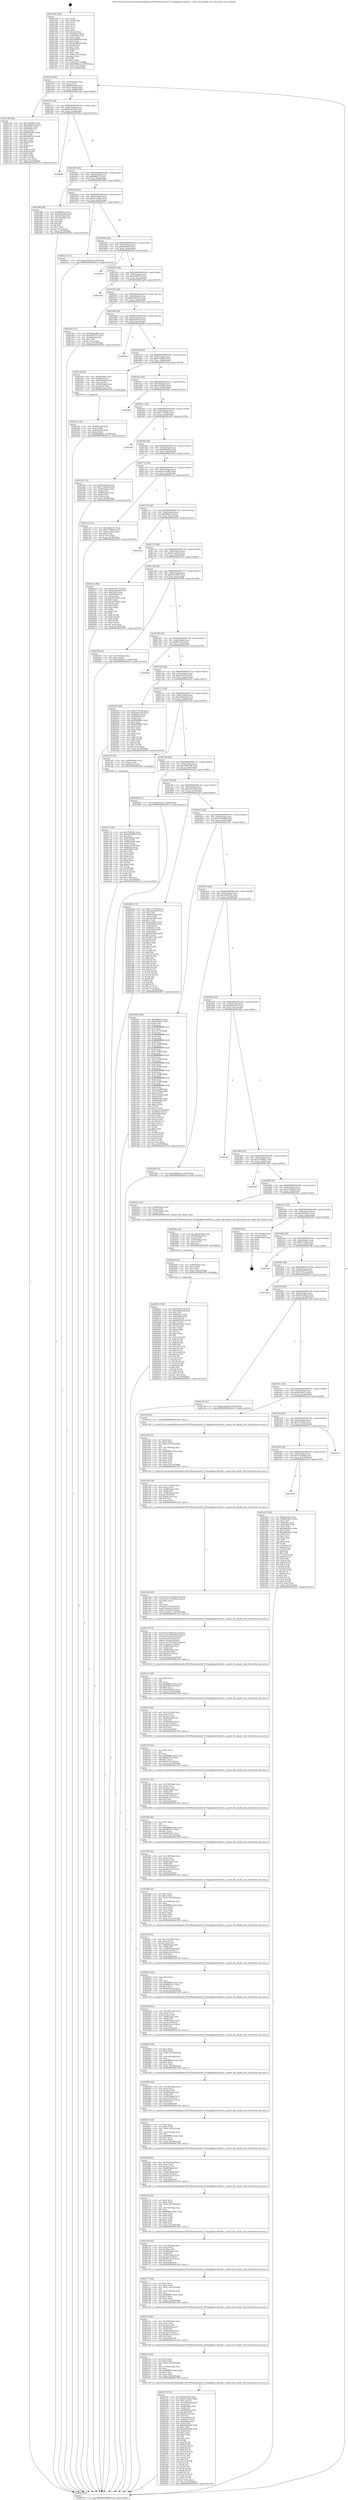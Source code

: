 digraph "0x401560" {
  label = "0x401560 (/mnt/c/Users/mathe/Desktop/tcc/POCII/binaries/extr_FFmpeglibavcodecfits.c_avpriv_fits_header_init_Final-ollvm.out::main(0))"
  labelloc = "t"
  node[shape=record]

  Entry [label="",width=0.3,height=0.3,shape=circle,fillcolor=black,style=filled]
  "0x4015c8" [label="{
     0x4015c8 [29]\l
     | [instrs]\l
     &nbsp;&nbsp;0x4015c8 \<+3\>: mov -0x78(%rbp),%eax\l
     &nbsp;&nbsp;0x4015cb \<+2\>: mov %eax,%ecx\l
     &nbsp;&nbsp;0x4015cd \<+6\>: sub $0x8d4aed08,%ecx\l
     &nbsp;&nbsp;0x4015d3 \<+6\>: mov %eax,-0x8c(%rbp)\l
     &nbsp;&nbsp;0x4015d9 \<+6\>: mov %ecx,-0x90(%rbp)\l
     &nbsp;&nbsp;0x4015df \<+6\>: je 0000000000401c0b \<main+0x6ab\>\l
  }"]
  "0x401c0b" [label="{
     0x401c0b [88]\l
     | [instrs]\l
     &nbsp;&nbsp;0x401c0b \<+5\>: mov $0x73f52f0c,%eax\l
     &nbsp;&nbsp;0x401c10 \<+5\>: mov $0x16d69a3d,%ecx\l
     &nbsp;&nbsp;0x401c15 \<+7\>: mov 0x40505c,%edx\l
     &nbsp;&nbsp;0x401c1c \<+7\>: mov 0x405060,%esi\l
     &nbsp;&nbsp;0x401c23 \<+2\>: mov %edx,%edi\l
     &nbsp;&nbsp;0x401c25 \<+6\>: sub $0x6f682916,%edi\l
     &nbsp;&nbsp;0x401c2b \<+3\>: sub $0x1,%edi\l
     &nbsp;&nbsp;0x401c2e \<+6\>: add $0x6f682916,%edi\l
     &nbsp;&nbsp;0x401c34 \<+3\>: imul %edi,%edx\l
     &nbsp;&nbsp;0x401c37 \<+3\>: and $0x1,%edx\l
     &nbsp;&nbsp;0x401c3a \<+3\>: cmp $0x0,%edx\l
     &nbsp;&nbsp;0x401c3d \<+4\>: sete %r8b\l
     &nbsp;&nbsp;0x401c41 \<+3\>: cmp $0xa,%esi\l
     &nbsp;&nbsp;0x401c44 \<+4\>: setl %r9b\l
     &nbsp;&nbsp;0x401c48 \<+3\>: mov %r8b,%r10b\l
     &nbsp;&nbsp;0x401c4b \<+3\>: and %r9b,%r10b\l
     &nbsp;&nbsp;0x401c4e \<+3\>: xor %r9b,%r8b\l
     &nbsp;&nbsp;0x401c51 \<+3\>: or %r8b,%r10b\l
     &nbsp;&nbsp;0x401c54 \<+4\>: test $0x1,%r10b\l
     &nbsp;&nbsp;0x401c58 \<+3\>: cmovne %ecx,%eax\l
     &nbsp;&nbsp;0x401c5b \<+3\>: mov %eax,-0x78(%rbp)\l
     &nbsp;&nbsp;0x401c5e \<+5\>: jmp 0000000000402b76 \<main+0x1616\>\l
  }"]
  "0x4015e5" [label="{
     0x4015e5 [28]\l
     | [instrs]\l
     &nbsp;&nbsp;0x4015e5 \<+5\>: jmp 00000000004015ea \<main+0x8a\>\l
     &nbsp;&nbsp;0x4015ea \<+6\>: mov -0x8c(%rbp),%eax\l
     &nbsp;&nbsp;0x4015f0 \<+5\>: sub $0x95ed1780,%eax\l
     &nbsp;&nbsp;0x4015f5 \<+6\>: mov %eax,-0x94(%rbp)\l
     &nbsp;&nbsp;0x4015fb \<+6\>: je 0000000000402562 \<main+0x1002\>\l
  }"]
  Exit [label="",width=0.3,height=0.3,shape=circle,fillcolor=black,style=filled,peripheries=2]
  "0x402562" [label="{
     0x402562\l
  }", style=dashed]
  "0x401601" [label="{
     0x401601 [28]\l
     | [instrs]\l
     &nbsp;&nbsp;0x401601 \<+5\>: jmp 0000000000401606 \<main+0xa6\>\l
     &nbsp;&nbsp;0x401606 \<+6\>: mov -0x8c(%rbp),%eax\l
     &nbsp;&nbsp;0x40160c \<+5\>: sub $0x96ffbc13,%eax\l
     &nbsp;&nbsp;0x401611 \<+6\>: mov %eax,-0x98(%rbp)\l
     &nbsp;&nbsp;0x401617 \<+6\>: je 000000000040198b \<main+0x42b\>\l
  }"]
  "0x40245e" [label="{
     0x40245e [148]\l
     | [instrs]\l
     &nbsp;&nbsp;0x40245e \<+5\>: mov $0x6478a778,%eax\l
     &nbsp;&nbsp;0x402463 \<+5\>: mov $0x19b81596,%esi\l
     &nbsp;&nbsp;0x402468 \<+2\>: mov $0x1,%dl\l
     &nbsp;&nbsp;0x40246a \<+8\>: mov 0x40505c,%r8d\l
     &nbsp;&nbsp;0x402472 \<+8\>: mov 0x405060,%r9d\l
     &nbsp;&nbsp;0x40247a \<+3\>: mov %r8d,%r10d\l
     &nbsp;&nbsp;0x40247d \<+7\>: add $0xa607fd16,%r10d\l
     &nbsp;&nbsp;0x402484 \<+4\>: sub $0x1,%r10d\l
     &nbsp;&nbsp;0x402488 \<+7\>: sub $0xa607fd16,%r10d\l
     &nbsp;&nbsp;0x40248f \<+4\>: imul %r10d,%r8d\l
     &nbsp;&nbsp;0x402493 \<+4\>: and $0x1,%r8d\l
     &nbsp;&nbsp;0x402497 \<+4\>: cmp $0x0,%r8d\l
     &nbsp;&nbsp;0x40249b \<+4\>: sete %r11b\l
     &nbsp;&nbsp;0x40249f \<+4\>: cmp $0xa,%r9d\l
     &nbsp;&nbsp;0x4024a3 \<+3\>: setl %bl\l
     &nbsp;&nbsp;0x4024a6 \<+3\>: mov %r11b,%r14b\l
     &nbsp;&nbsp;0x4024a9 \<+4\>: xor $0xff,%r14b\l
     &nbsp;&nbsp;0x4024ad \<+3\>: mov %bl,%r15b\l
     &nbsp;&nbsp;0x4024b0 \<+4\>: xor $0xff,%r15b\l
     &nbsp;&nbsp;0x4024b4 \<+3\>: xor $0x0,%dl\l
     &nbsp;&nbsp;0x4024b7 \<+3\>: mov %r14b,%r12b\l
     &nbsp;&nbsp;0x4024ba \<+4\>: and $0x0,%r12b\l
     &nbsp;&nbsp;0x4024be \<+3\>: and %dl,%r11b\l
     &nbsp;&nbsp;0x4024c1 \<+3\>: mov %r15b,%r13b\l
     &nbsp;&nbsp;0x4024c4 \<+4\>: and $0x0,%r13b\l
     &nbsp;&nbsp;0x4024c8 \<+2\>: and %dl,%bl\l
     &nbsp;&nbsp;0x4024ca \<+3\>: or %r11b,%r12b\l
     &nbsp;&nbsp;0x4024cd \<+3\>: or %bl,%r13b\l
     &nbsp;&nbsp;0x4024d0 \<+3\>: xor %r13b,%r12b\l
     &nbsp;&nbsp;0x4024d3 \<+3\>: or %r15b,%r14b\l
     &nbsp;&nbsp;0x4024d6 \<+4\>: xor $0xff,%r14b\l
     &nbsp;&nbsp;0x4024da \<+3\>: or $0x0,%dl\l
     &nbsp;&nbsp;0x4024dd \<+3\>: and %dl,%r14b\l
     &nbsp;&nbsp;0x4024e0 \<+3\>: or %r14b,%r12b\l
     &nbsp;&nbsp;0x4024e3 \<+4\>: test $0x1,%r12b\l
     &nbsp;&nbsp;0x4024e7 \<+3\>: cmovne %esi,%eax\l
     &nbsp;&nbsp;0x4024ea \<+3\>: mov %eax,-0x78(%rbp)\l
     &nbsp;&nbsp;0x4024ed \<+5\>: jmp 0000000000402b76 \<main+0x1616\>\l
  }"]
  "0x40198b" [label="{
     0x40198b [44]\l
     | [instrs]\l
     &nbsp;&nbsp;0x40198b \<+5\>: mov $0xf0ffb61e,%eax\l
     &nbsp;&nbsp;0x401990 \<+5\>: mov $0x395ab086,%ecx\l
     &nbsp;&nbsp;0x401995 \<+3\>: mov -0x72(%rbp),%dl\l
     &nbsp;&nbsp;0x401998 \<+4\>: mov -0x71(%rbp),%sil\l
     &nbsp;&nbsp;0x40199c \<+3\>: mov %dl,%dil\l
     &nbsp;&nbsp;0x40199f \<+3\>: and %sil,%dil\l
     &nbsp;&nbsp;0x4019a2 \<+3\>: xor %sil,%dl\l
     &nbsp;&nbsp;0x4019a5 \<+3\>: or %dl,%dil\l
     &nbsp;&nbsp;0x4019a8 \<+4\>: test $0x1,%dil\l
     &nbsp;&nbsp;0x4019ac \<+3\>: cmovne %ecx,%eax\l
     &nbsp;&nbsp;0x4019af \<+3\>: mov %eax,-0x78(%rbp)\l
     &nbsp;&nbsp;0x4019b2 \<+5\>: jmp 0000000000402b76 \<main+0x1616\>\l
  }"]
  "0x40161d" [label="{
     0x40161d [28]\l
     | [instrs]\l
     &nbsp;&nbsp;0x40161d \<+5\>: jmp 0000000000401622 \<main+0xc2\>\l
     &nbsp;&nbsp;0x401622 \<+6\>: mov -0x8c(%rbp),%eax\l
     &nbsp;&nbsp;0x401628 \<+5\>: sub $0xa27cc8b2,%eax\l
     &nbsp;&nbsp;0x40162d \<+6\>: mov %eax,-0x9c(%rbp)\l
     &nbsp;&nbsp;0x401633 \<+6\>: je 00000000004022a7 \<main+0xd47\>\l
  }"]
  "0x402b76" [label="{
     0x402b76 [5]\l
     | [instrs]\l
     &nbsp;&nbsp;0x402b76 \<+5\>: jmp 00000000004015c8 \<main+0x68\>\l
  }"]
  "0x401560" [label="{
     0x401560 [104]\l
     | [instrs]\l
     &nbsp;&nbsp;0x401560 \<+1\>: push %rbp\l
     &nbsp;&nbsp;0x401561 \<+3\>: mov %rsp,%rbp\l
     &nbsp;&nbsp;0x401564 \<+2\>: push %r15\l
     &nbsp;&nbsp;0x401566 \<+2\>: push %r14\l
     &nbsp;&nbsp;0x401568 \<+2\>: push %r13\l
     &nbsp;&nbsp;0x40156a \<+2\>: push %r12\l
     &nbsp;&nbsp;0x40156c \<+1\>: push %rbx\l
     &nbsp;&nbsp;0x40156d \<+7\>: sub $0x1a8,%rsp\l
     &nbsp;&nbsp;0x401574 \<+7\>: mov 0x40505c,%eax\l
     &nbsp;&nbsp;0x40157b \<+7\>: mov 0x405060,%ecx\l
     &nbsp;&nbsp;0x401582 \<+2\>: mov %eax,%edx\l
     &nbsp;&nbsp;0x401584 \<+6\>: add $0x2439b929,%edx\l
     &nbsp;&nbsp;0x40158a \<+3\>: sub $0x1,%edx\l
     &nbsp;&nbsp;0x40158d \<+6\>: sub $0x2439b929,%edx\l
     &nbsp;&nbsp;0x401593 \<+3\>: imul %edx,%eax\l
     &nbsp;&nbsp;0x401596 \<+3\>: and $0x1,%eax\l
     &nbsp;&nbsp;0x401599 \<+3\>: cmp $0x0,%eax\l
     &nbsp;&nbsp;0x40159c \<+4\>: sete %r8b\l
     &nbsp;&nbsp;0x4015a0 \<+4\>: and $0x1,%r8b\l
     &nbsp;&nbsp;0x4015a4 \<+4\>: mov %r8b,-0x72(%rbp)\l
     &nbsp;&nbsp;0x4015a8 \<+3\>: cmp $0xa,%ecx\l
     &nbsp;&nbsp;0x4015ab \<+4\>: setl %r8b\l
     &nbsp;&nbsp;0x4015af \<+4\>: and $0x1,%r8b\l
     &nbsp;&nbsp;0x4015b3 \<+4\>: mov %r8b,-0x71(%rbp)\l
     &nbsp;&nbsp;0x4015b7 \<+7\>: movl $0x96ffbc13,-0x78(%rbp)\l
     &nbsp;&nbsp;0x4015be \<+3\>: mov %edi,-0x7c(%rbp)\l
     &nbsp;&nbsp;0x4015c1 \<+7\>: mov %rsi,-0x88(%rbp)\l
  }"]
  "0x402449" [label="{
     0x402449 [21]\l
     | [instrs]\l
     &nbsp;&nbsp;0x402449 \<+4\>: mov -0x48(%rbp),%rcx\l
     &nbsp;&nbsp;0x40244d \<+3\>: mov (%rcx),%rcx\l
     &nbsp;&nbsp;0x402450 \<+3\>: mov %rcx,%rdi\l
     &nbsp;&nbsp;0x402453 \<+6\>: mov %eax,-0x16c(%rbp)\l
     &nbsp;&nbsp;0x402459 \<+5\>: call 0000000000401030 \<free@plt\>\l
     | [calls]\l
     &nbsp;&nbsp;0x401030 \{1\} (unknown)\l
  }"]
  "0x4022a7" [label="{
     0x4022a7 [12]\l
     | [instrs]\l
     &nbsp;&nbsp;0x4022a7 \<+7\>: movl $0xa053639,-0x78(%rbp)\l
     &nbsp;&nbsp;0x4022ae \<+5\>: jmp 0000000000402b76 \<main+0x1616\>\l
  }"]
  "0x401639" [label="{
     0x401639 [28]\l
     | [instrs]\l
     &nbsp;&nbsp;0x401639 \<+5\>: jmp 000000000040163e \<main+0xde\>\l
     &nbsp;&nbsp;0x40163e \<+6\>: mov -0x8c(%rbp),%eax\l
     &nbsp;&nbsp;0x401644 \<+5\>: sub $0xa62f041f,%eax\l
     &nbsp;&nbsp;0x401649 \<+6\>: mov %eax,-0xa0(%rbp)\l
     &nbsp;&nbsp;0x40164f \<+6\>: je 000000000040250a \<main+0xfaa\>\l
  }"]
  "0x40242c" [label="{
     0x40242c [29]\l
     | [instrs]\l
     &nbsp;&nbsp;0x40242c \<+10\>: movabs $0x4030d6,%rdi\l
     &nbsp;&nbsp;0x402436 \<+4\>: mov -0x38(%rbp),%rcx\l
     &nbsp;&nbsp;0x40243a \<+2\>: mov %eax,(%rcx)\l
     &nbsp;&nbsp;0x40243c \<+4\>: mov -0x38(%rbp),%rcx\l
     &nbsp;&nbsp;0x402440 \<+2\>: mov (%rcx),%esi\l
     &nbsp;&nbsp;0x402442 \<+2\>: mov $0x0,%al\l
     &nbsp;&nbsp;0x402444 \<+5\>: call 0000000000401040 \<printf@plt\>\l
     | [calls]\l
     &nbsp;&nbsp;0x401040 \{1\} (unknown)\l
  }"]
  "0x40250a" [label="{
     0x40250a\l
  }", style=dashed]
  "0x401655" [label="{
     0x401655 [28]\l
     | [instrs]\l
     &nbsp;&nbsp;0x401655 \<+5\>: jmp 000000000040165a \<main+0xfa\>\l
     &nbsp;&nbsp;0x40165a \<+6\>: mov -0x8c(%rbp),%eax\l
     &nbsp;&nbsp;0x401660 \<+5\>: sub $0xa656f735,%eax\l
     &nbsp;&nbsp;0x401665 \<+6\>: mov %eax,-0xa4(%rbp)\l
     &nbsp;&nbsp;0x40166b \<+6\>: je 0000000000401ad0 \<main+0x570\>\l
  }"]
  "0x4021f9" [label="{
     0x4021f9 [174]\l
     | [instrs]\l
     &nbsp;&nbsp;0x4021f9 \<+5\>: mov $0x9421fee,%ecx\l
     &nbsp;&nbsp;0x4021fe \<+5\>: mov $0xa27cc8b2,%edx\l
     &nbsp;&nbsp;0x402203 \<+3\>: mov $0x1,%r11b\l
     &nbsp;&nbsp;0x402206 \<+6\>: mov -0x168(%rbp),%esi\l
     &nbsp;&nbsp;0x40220c \<+3\>: imul %eax,%esi\l
     &nbsp;&nbsp;0x40220f \<+4\>: mov -0x48(%rbp),%r8\l
     &nbsp;&nbsp;0x402213 \<+3\>: mov (%r8),%r8\l
     &nbsp;&nbsp;0x402216 \<+4\>: mov -0x40(%rbp),%r9\l
     &nbsp;&nbsp;0x40221a \<+3\>: movslq (%r9),%r9\l
     &nbsp;&nbsp;0x40221d \<+4\>: imul $0x60,%r9,%r9\l
     &nbsp;&nbsp;0x402221 \<+3\>: add %r9,%r8\l
     &nbsp;&nbsp;0x402224 \<+4\>: mov %esi,0x58(%r8)\l
     &nbsp;&nbsp;0x402228 \<+7\>: mov 0x40505c,%eax\l
     &nbsp;&nbsp;0x40222f \<+7\>: mov 0x405060,%esi\l
     &nbsp;&nbsp;0x402236 \<+2\>: mov %eax,%edi\l
     &nbsp;&nbsp;0x402238 \<+6\>: sub $0xbe6de58d,%edi\l
     &nbsp;&nbsp;0x40223e \<+3\>: sub $0x1,%edi\l
     &nbsp;&nbsp;0x402241 \<+6\>: add $0xbe6de58d,%edi\l
     &nbsp;&nbsp;0x402247 \<+3\>: imul %edi,%eax\l
     &nbsp;&nbsp;0x40224a \<+3\>: and $0x1,%eax\l
     &nbsp;&nbsp;0x40224d \<+3\>: cmp $0x0,%eax\l
     &nbsp;&nbsp;0x402250 \<+3\>: sete %bl\l
     &nbsp;&nbsp;0x402253 \<+3\>: cmp $0xa,%esi\l
     &nbsp;&nbsp;0x402256 \<+4\>: setl %r14b\l
     &nbsp;&nbsp;0x40225a \<+3\>: mov %bl,%r15b\l
     &nbsp;&nbsp;0x40225d \<+4\>: xor $0xff,%r15b\l
     &nbsp;&nbsp;0x402261 \<+3\>: mov %r14b,%r12b\l
     &nbsp;&nbsp;0x402264 \<+4\>: xor $0xff,%r12b\l
     &nbsp;&nbsp;0x402268 \<+4\>: xor $0x0,%r11b\l
     &nbsp;&nbsp;0x40226c \<+3\>: mov %r15b,%r13b\l
     &nbsp;&nbsp;0x40226f \<+4\>: and $0x0,%r13b\l
     &nbsp;&nbsp;0x402273 \<+3\>: and %r11b,%bl\l
     &nbsp;&nbsp;0x402276 \<+3\>: mov %r12b,%al\l
     &nbsp;&nbsp;0x402279 \<+2\>: and $0x0,%al\l
     &nbsp;&nbsp;0x40227b \<+3\>: and %r11b,%r14b\l
     &nbsp;&nbsp;0x40227e \<+3\>: or %bl,%r13b\l
     &nbsp;&nbsp;0x402281 \<+3\>: or %r14b,%al\l
     &nbsp;&nbsp;0x402284 \<+3\>: xor %al,%r13b\l
     &nbsp;&nbsp;0x402287 \<+3\>: or %r12b,%r15b\l
     &nbsp;&nbsp;0x40228a \<+4\>: xor $0xff,%r15b\l
     &nbsp;&nbsp;0x40228e \<+4\>: or $0x0,%r11b\l
     &nbsp;&nbsp;0x402292 \<+3\>: and %r11b,%r15b\l
     &nbsp;&nbsp;0x402295 \<+3\>: or %r15b,%r13b\l
     &nbsp;&nbsp;0x402298 \<+4\>: test $0x1,%r13b\l
     &nbsp;&nbsp;0x40229c \<+3\>: cmovne %edx,%ecx\l
     &nbsp;&nbsp;0x40229f \<+3\>: mov %ecx,-0x78(%rbp)\l
     &nbsp;&nbsp;0x4022a2 \<+5\>: jmp 0000000000402b76 \<main+0x1616\>\l
  }"]
  "0x401ad0" [label="{
     0x401ad0\l
  }", style=dashed]
  "0x401671" [label="{
     0x401671 [28]\l
     | [instrs]\l
     &nbsp;&nbsp;0x401671 \<+5\>: jmp 0000000000401676 \<main+0x116\>\l
     &nbsp;&nbsp;0x401676 \<+6\>: mov -0x8c(%rbp),%eax\l
     &nbsp;&nbsp;0x40167c \<+5\>: sub $0xa678f101,%eax\l
     &nbsp;&nbsp;0x401681 \<+6\>: mov %eax,-0xa8(%rbp)\l
     &nbsp;&nbsp;0x401687 \<+6\>: je 0000000000401ab5 \<main+0x555\>\l
  }"]
  "0x4021cd" [label="{
     0x4021cd [44]\l
     | [instrs]\l
     &nbsp;&nbsp;0x4021cd \<+2\>: xor %ecx,%ecx\l
     &nbsp;&nbsp;0x4021cf \<+5\>: mov $0x2,%edx\l
     &nbsp;&nbsp;0x4021d4 \<+6\>: mov %edx,-0x164(%rbp)\l
     &nbsp;&nbsp;0x4021da \<+1\>: cltd\l
     &nbsp;&nbsp;0x4021db \<+6\>: mov -0x164(%rbp),%esi\l
     &nbsp;&nbsp;0x4021e1 \<+2\>: idiv %esi\l
     &nbsp;&nbsp;0x4021e3 \<+6\>: imul $0xfffffffe,%edx,%edx\l
     &nbsp;&nbsp;0x4021e9 \<+3\>: sub $0x1,%ecx\l
     &nbsp;&nbsp;0x4021ec \<+2\>: sub %ecx,%edx\l
     &nbsp;&nbsp;0x4021ee \<+6\>: mov %edx,-0x168(%rbp)\l
     &nbsp;&nbsp;0x4021f4 \<+5\>: call 0000000000401160 \<next_i\>\l
     | [calls]\l
     &nbsp;&nbsp;0x401160 \{1\} (/mnt/c/Users/mathe/Desktop/tcc/POCII/binaries/extr_FFmpeglibavcodecfits.c_avpriv_fits_header_init_Final-ollvm.out::next_i)\l
  }"]
  "0x401ab5" [label="{
     0x401ab5 [27]\l
     | [instrs]\l
     &nbsp;&nbsp;0x401ab5 \<+5\>: mov $0x8d4aed08,%eax\l
     &nbsp;&nbsp;0x401aba \<+5\>: mov $0xa656f735,%ecx\l
     &nbsp;&nbsp;0x401abf \<+3\>: mov -0x2d(%rbp),%dl\l
     &nbsp;&nbsp;0x401ac2 \<+3\>: test $0x1,%dl\l
     &nbsp;&nbsp;0x401ac5 \<+3\>: cmovne %ecx,%eax\l
     &nbsp;&nbsp;0x401ac8 \<+3\>: mov %eax,-0x78(%rbp)\l
     &nbsp;&nbsp;0x401acb \<+5\>: jmp 0000000000402b76 \<main+0x1616\>\l
  }"]
  "0x40168d" [label="{
     0x40168d [28]\l
     | [instrs]\l
     &nbsp;&nbsp;0x40168d \<+5\>: jmp 0000000000401692 \<main+0x132\>\l
     &nbsp;&nbsp;0x401692 \<+6\>: mov -0x8c(%rbp),%eax\l
     &nbsp;&nbsp;0x401698 \<+5\>: sub $0xafd39c1d,%eax\l
     &nbsp;&nbsp;0x40169d \<+6\>: mov %eax,-0xac(%rbp)\l
     &nbsp;&nbsp;0x4016a3 \<+6\>: je 0000000000402b6a \<main+0x160a\>\l
  }"]
  "0x4021a3" [label="{
     0x4021a3 [42]\l
     | [instrs]\l
     &nbsp;&nbsp;0x4021a3 \<+6\>: mov -0x160(%rbp),%ecx\l
     &nbsp;&nbsp;0x4021a9 \<+3\>: imul %eax,%ecx\l
     &nbsp;&nbsp;0x4021ac \<+3\>: movslq %ecx,%r8\l
     &nbsp;&nbsp;0x4021af \<+4\>: mov -0x48(%rbp),%r9\l
     &nbsp;&nbsp;0x4021b3 \<+3\>: mov (%r9),%r9\l
     &nbsp;&nbsp;0x4021b6 \<+4\>: mov -0x40(%rbp),%r10\l
     &nbsp;&nbsp;0x4021ba \<+3\>: movslq (%r10),%r10\l
     &nbsp;&nbsp;0x4021bd \<+4\>: imul $0x60,%r10,%r10\l
     &nbsp;&nbsp;0x4021c1 \<+3\>: add %r10,%r9\l
     &nbsp;&nbsp;0x4021c4 \<+4\>: mov %r8,0x50(%r9)\l
     &nbsp;&nbsp;0x4021c8 \<+5\>: call 0000000000401160 \<next_i\>\l
     | [calls]\l
     &nbsp;&nbsp;0x401160 \{1\} (/mnt/c/Users/mathe/Desktop/tcc/POCII/binaries/extr_FFmpeglibavcodecfits.c_avpriv_fits_header_init_Final-ollvm.out::next_i)\l
  }"]
  "0x402b6a" [label="{
     0x402b6a\l
  }", style=dashed]
  "0x4016a9" [label="{
     0x4016a9 [28]\l
     | [instrs]\l
     &nbsp;&nbsp;0x4016a9 \<+5\>: jmp 00000000004016ae \<main+0x14e\>\l
     &nbsp;&nbsp;0x4016ae \<+6\>: mov -0x8c(%rbp),%eax\l
     &nbsp;&nbsp;0x4016b4 \<+5\>: sub $0xb75380fa,%eax\l
     &nbsp;&nbsp;0x4016b9 \<+6\>: mov %eax,-0xb0(%rbp)\l
     &nbsp;&nbsp;0x4016bf \<+6\>: je 0000000000401cfd \<main+0x79d\>\l
  }"]
  "0x402177" [label="{
     0x402177 [44]\l
     | [instrs]\l
     &nbsp;&nbsp;0x402177 \<+2\>: xor %ecx,%ecx\l
     &nbsp;&nbsp;0x402179 \<+5\>: mov $0x2,%edx\l
     &nbsp;&nbsp;0x40217e \<+6\>: mov %edx,-0x15c(%rbp)\l
     &nbsp;&nbsp;0x402184 \<+1\>: cltd\l
     &nbsp;&nbsp;0x402185 \<+6\>: mov -0x15c(%rbp),%esi\l
     &nbsp;&nbsp;0x40218b \<+2\>: idiv %esi\l
     &nbsp;&nbsp;0x40218d \<+6\>: imul $0xfffffffe,%edx,%edx\l
     &nbsp;&nbsp;0x402193 \<+3\>: sub $0x1,%ecx\l
     &nbsp;&nbsp;0x402196 \<+2\>: sub %ecx,%edx\l
     &nbsp;&nbsp;0x402198 \<+6\>: mov %edx,-0x160(%rbp)\l
     &nbsp;&nbsp;0x40219e \<+5\>: call 0000000000401160 \<next_i\>\l
     | [calls]\l
     &nbsp;&nbsp;0x401160 \{1\} (/mnt/c/Users/mathe/Desktop/tcc/POCII/binaries/extr_FFmpeglibavcodecfits.c_avpriv_fits_header_init_Final-ollvm.out::next_i)\l
  }"]
  "0x401cfd" [label="{
     0x401cfd [36]\l
     | [instrs]\l
     &nbsp;&nbsp;0x401cfd \<+4\>: mov -0x58(%rbp),%rax\l
     &nbsp;&nbsp;0x401d01 \<+6\>: movl $0x64,(%rax)\l
     &nbsp;&nbsp;0x401d07 \<+4\>: mov -0x50(%rbp),%rax\l
     &nbsp;&nbsp;0x401d0b \<+6\>: movl $0x1,(%rax)\l
     &nbsp;&nbsp;0x401d11 \<+4\>: mov -0x50(%rbp),%rax\l
     &nbsp;&nbsp;0x401d15 \<+3\>: movslq (%rax),%rax\l
     &nbsp;&nbsp;0x401d18 \<+4\>: imul $0x60,%rax,%rdi\l
     &nbsp;&nbsp;0x401d1c \<+5\>: call 0000000000401050 \<malloc@plt\>\l
     | [calls]\l
     &nbsp;&nbsp;0x401050 \{1\} (unknown)\l
  }"]
  "0x4016c5" [label="{
     0x4016c5 [28]\l
     | [instrs]\l
     &nbsp;&nbsp;0x4016c5 \<+5\>: jmp 00000000004016ca \<main+0x16a\>\l
     &nbsp;&nbsp;0x4016ca \<+6\>: mov -0x8c(%rbp),%eax\l
     &nbsp;&nbsp;0x4016d0 \<+5\>: sub $0xca494d63,%eax\l
     &nbsp;&nbsp;0x4016d5 \<+6\>: mov %eax,-0xb4(%rbp)\l
     &nbsp;&nbsp;0x4016db \<+6\>: je 0000000000402663 \<main+0x1103\>\l
  }"]
  "0x40214d" [label="{
     0x40214d [42]\l
     | [instrs]\l
     &nbsp;&nbsp;0x40214d \<+6\>: mov -0x158(%rbp),%ecx\l
     &nbsp;&nbsp;0x402153 \<+3\>: imul %eax,%ecx\l
     &nbsp;&nbsp;0x402156 \<+3\>: movslq %ecx,%r8\l
     &nbsp;&nbsp;0x402159 \<+4\>: mov -0x48(%rbp),%r9\l
     &nbsp;&nbsp;0x40215d \<+3\>: mov (%r9),%r9\l
     &nbsp;&nbsp;0x402160 \<+4\>: mov -0x40(%rbp),%r10\l
     &nbsp;&nbsp;0x402164 \<+3\>: movslq (%r10),%r10\l
     &nbsp;&nbsp;0x402167 \<+4\>: imul $0x60,%r10,%r10\l
     &nbsp;&nbsp;0x40216b \<+3\>: add %r10,%r9\l
     &nbsp;&nbsp;0x40216e \<+4\>: mov %r8,0x48(%r9)\l
     &nbsp;&nbsp;0x402172 \<+5\>: call 0000000000401160 \<next_i\>\l
     | [calls]\l
     &nbsp;&nbsp;0x401160 \{1\} (/mnt/c/Users/mathe/Desktop/tcc/POCII/binaries/extr_FFmpeglibavcodecfits.c_avpriv_fits_header_init_Final-ollvm.out::next_i)\l
  }"]
  "0x402663" [label="{
     0x402663\l
  }", style=dashed]
  "0x4016e1" [label="{
     0x4016e1 [28]\l
     | [instrs]\l
     &nbsp;&nbsp;0x4016e1 \<+5\>: jmp 00000000004016e6 \<main+0x186\>\l
     &nbsp;&nbsp;0x4016e6 \<+6\>: mov -0x8c(%rbp),%eax\l
     &nbsp;&nbsp;0x4016ec \<+5\>: sub $0xcc7761da,%eax\l
     &nbsp;&nbsp;0x4016f1 \<+6\>: mov %eax,-0xb8(%rbp)\l
     &nbsp;&nbsp;0x4016f7 \<+6\>: je 0000000000402af3 \<main+0x1593\>\l
  }"]
  "0x402119" [label="{
     0x402119 [52]\l
     | [instrs]\l
     &nbsp;&nbsp;0x402119 \<+2\>: xor %ecx,%ecx\l
     &nbsp;&nbsp;0x40211b \<+5\>: mov $0x2,%edx\l
     &nbsp;&nbsp;0x402120 \<+6\>: mov %edx,-0x154(%rbp)\l
     &nbsp;&nbsp;0x402126 \<+1\>: cltd\l
     &nbsp;&nbsp;0x402127 \<+6\>: mov -0x154(%rbp),%esi\l
     &nbsp;&nbsp;0x40212d \<+2\>: idiv %esi\l
     &nbsp;&nbsp;0x40212f \<+6\>: imul $0xfffffffe,%edx,%edx\l
     &nbsp;&nbsp;0x402135 \<+2\>: mov %ecx,%edi\l
     &nbsp;&nbsp;0x402137 \<+2\>: sub %edx,%edi\l
     &nbsp;&nbsp;0x402139 \<+2\>: mov %ecx,%edx\l
     &nbsp;&nbsp;0x40213b \<+3\>: sub $0x1,%edx\l
     &nbsp;&nbsp;0x40213e \<+2\>: add %edx,%edi\l
     &nbsp;&nbsp;0x402140 \<+2\>: sub %edi,%ecx\l
     &nbsp;&nbsp;0x402142 \<+6\>: mov %ecx,-0x158(%rbp)\l
     &nbsp;&nbsp;0x402148 \<+5\>: call 0000000000401160 \<next_i\>\l
     | [calls]\l
     &nbsp;&nbsp;0x401160 \{1\} (/mnt/c/Users/mathe/Desktop/tcc/POCII/binaries/extr_FFmpeglibavcodecfits.c_avpriv_fits_header_init_Final-ollvm.out::next_i)\l
  }"]
  "0x402af3" [label="{
     0x402af3\l
  }", style=dashed]
  "0x4016fd" [label="{
     0x4016fd [28]\l
     | [instrs]\l
     &nbsp;&nbsp;0x4016fd \<+5\>: jmp 0000000000401702 \<main+0x1a2\>\l
     &nbsp;&nbsp;0x401702 \<+6\>: mov -0x8c(%rbp),%eax\l
     &nbsp;&nbsp;0x401708 \<+5\>: sub $0xd08b08ac,%eax\l
     &nbsp;&nbsp;0x40170d \<+6\>: mov %eax,-0xbc(%rbp)\l
     &nbsp;&nbsp;0x401713 \<+6\>: je 0000000000401d3e \<main+0x7de\>\l
  }"]
  "0x4020ef" [label="{
     0x4020ef [42]\l
     | [instrs]\l
     &nbsp;&nbsp;0x4020ef \<+6\>: mov -0x150(%rbp),%ecx\l
     &nbsp;&nbsp;0x4020f5 \<+3\>: imul %eax,%ecx\l
     &nbsp;&nbsp;0x4020f8 \<+3\>: movslq %ecx,%r8\l
     &nbsp;&nbsp;0x4020fb \<+4\>: mov -0x48(%rbp),%r9\l
     &nbsp;&nbsp;0x4020ff \<+3\>: mov (%r9),%r9\l
     &nbsp;&nbsp;0x402102 \<+4\>: mov -0x40(%rbp),%r10\l
     &nbsp;&nbsp;0x402106 \<+3\>: movslq (%r10),%r10\l
     &nbsp;&nbsp;0x402109 \<+4\>: imul $0x60,%r10,%r10\l
     &nbsp;&nbsp;0x40210d \<+3\>: add %r10,%r9\l
     &nbsp;&nbsp;0x402110 \<+4\>: mov %r8,0x40(%r9)\l
     &nbsp;&nbsp;0x402114 \<+5\>: call 0000000000401160 \<next_i\>\l
     | [calls]\l
     &nbsp;&nbsp;0x401160 \{1\} (/mnt/c/Users/mathe/Desktop/tcc/POCII/binaries/extr_FFmpeglibavcodecfits.c_avpriv_fits_header_init_Final-ollvm.out::next_i)\l
  }"]
  "0x401d3e" [label="{
     0x401d3e [33]\l
     | [instrs]\l
     &nbsp;&nbsp;0x401d3e \<+5\>: mov $0xf5c2a6e4,%eax\l
     &nbsp;&nbsp;0x401d43 \<+5\>: mov $0x77ea4eb8,%ecx\l
     &nbsp;&nbsp;0x401d48 \<+4\>: mov -0x40(%rbp),%rdx\l
     &nbsp;&nbsp;0x401d4c \<+2\>: mov (%rdx),%esi\l
     &nbsp;&nbsp;0x401d4e \<+4\>: mov -0x50(%rbp),%rdx\l
     &nbsp;&nbsp;0x401d52 \<+2\>: cmp (%rdx),%esi\l
     &nbsp;&nbsp;0x401d54 \<+3\>: cmovl %ecx,%eax\l
     &nbsp;&nbsp;0x401d57 \<+3\>: mov %eax,-0x78(%rbp)\l
     &nbsp;&nbsp;0x401d5a \<+5\>: jmp 0000000000402b76 \<main+0x1616\>\l
  }"]
  "0x401719" [label="{
     0x401719 [28]\l
     | [instrs]\l
     &nbsp;&nbsp;0x401719 \<+5\>: jmp 000000000040171e \<main+0x1be\>\l
     &nbsp;&nbsp;0x40171e \<+6\>: mov -0x8c(%rbp),%eax\l
     &nbsp;&nbsp;0x401724 \<+5\>: sub $0xec5ac983,%eax\l
     &nbsp;&nbsp;0x401729 \<+6\>: mov %eax,-0xc0(%rbp)\l
     &nbsp;&nbsp;0x40172f \<+6\>: je 0000000000401ce2 \<main+0x782\>\l
  }"]
  "0x4020c3" [label="{
     0x4020c3 [44]\l
     | [instrs]\l
     &nbsp;&nbsp;0x4020c3 \<+2\>: xor %ecx,%ecx\l
     &nbsp;&nbsp;0x4020c5 \<+5\>: mov $0x2,%edx\l
     &nbsp;&nbsp;0x4020ca \<+6\>: mov %edx,-0x14c(%rbp)\l
     &nbsp;&nbsp;0x4020d0 \<+1\>: cltd\l
     &nbsp;&nbsp;0x4020d1 \<+6\>: mov -0x14c(%rbp),%esi\l
     &nbsp;&nbsp;0x4020d7 \<+2\>: idiv %esi\l
     &nbsp;&nbsp;0x4020d9 \<+6\>: imul $0xfffffffe,%edx,%edx\l
     &nbsp;&nbsp;0x4020df \<+3\>: sub $0x1,%ecx\l
     &nbsp;&nbsp;0x4020e2 \<+2\>: sub %ecx,%edx\l
     &nbsp;&nbsp;0x4020e4 \<+6\>: mov %edx,-0x150(%rbp)\l
     &nbsp;&nbsp;0x4020ea \<+5\>: call 0000000000401160 \<next_i\>\l
     | [calls]\l
     &nbsp;&nbsp;0x401160 \{1\} (/mnt/c/Users/mathe/Desktop/tcc/POCII/binaries/extr_FFmpeglibavcodecfits.c_avpriv_fits_header_init_Final-ollvm.out::next_i)\l
  }"]
  "0x401ce2" [label="{
     0x401ce2 [27]\l
     | [instrs]\l
     &nbsp;&nbsp;0x401ce2 \<+5\>: mov $0x3b8aa11c,%eax\l
     &nbsp;&nbsp;0x401ce7 \<+5\>: mov $0xb75380fa,%ecx\l
     &nbsp;&nbsp;0x401cec \<+3\>: mov -0x2c(%rbp),%edx\l
     &nbsp;&nbsp;0x401cef \<+3\>: cmp $0x0,%edx\l
     &nbsp;&nbsp;0x401cf2 \<+3\>: cmove %ecx,%eax\l
     &nbsp;&nbsp;0x401cf5 \<+3\>: mov %eax,-0x78(%rbp)\l
     &nbsp;&nbsp;0x401cf8 \<+5\>: jmp 0000000000402b76 \<main+0x1616\>\l
  }"]
  "0x401735" [label="{
     0x401735 [28]\l
     | [instrs]\l
     &nbsp;&nbsp;0x401735 \<+5\>: jmp 000000000040173a \<main+0x1da\>\l
     &nbsp;&nbsp;0x40173a \<+6\>: mov -0x8c(%rbp),%eax\l
     &nbsp;&nbsp;0x401740 \<+5\>: sub $0xf0ffb61e,%eax\l
     &nbsp;&nbsp;0x401745 \<+6\>: mov %eax,-0xc4(%rbp)\l
     &nbsp;&nbsp;0x40174b \<+6\>: je 0000000000402624 \<main+0x10c4\>\l
  }"]
  "0x402099" [label="{
     0x402099 [42]\l
     | [instrs]\l
     &nbsp;&nbsp;0x402099 \<+6\>: mov -0x148(%rbp),%ecx\l
     &nbsp;&nbsp;0x40209f \<+3\>: imul %eax,%ecx\l
     &nbsp;&nbsp;0x4020a2 \<+3\>: movslq %ecx,%r8\l
     &nbsp;&nbsp;0x4020a5 \<+4\>: mov -0x48(%rbp),%r9\l
     &nbsp;&nbsp;0x4020a9 \<+3\>: mov (%r9),%r9\l
     &nbsp;&nbsp;0x4020ac \<+4\>: mov -0x40(%rbp),%r10\l
     &nbsp;&nbsp;0x4020b0 \<+3\>: movslq (%r10),%r10\l
     &nbsp;&nbsp;0x4020b3 \<+4\>: imul $0x60,%r10,%r10\l
     &nbsp;&nbsp;0x4020b7 \<+3\>: add %r10,%r9\l
     &nbsp;&nbsp;0x4020ba \<+4\>: mov %r8,0x38(%r9)\l
     &nbsp;&nbsp;0x4020be \<+5\>: call 0000000000401160 \<next_i\>\l
     | [calls]\l
     &nbsp;&nbsp;0x401160 \{1\} (/mnt/c/Users/mathe/Desktop/tcc/POCII/binaries/extr_FFmpeglibavcodecfits.c_avpriv_fits_header_init_Final-ollvm.out::next_i)\l
  }"]
  "0x402624" [label="{
     0x402624\l
  }", style=dashed]
  "0x401751" [label="{
     0x401751 [28]\l
     | [instrs]\l
     &nbsp;&nbsp;0x401751 \<+5\>: jmp 0000000000401756 \<main+0x1f6\>\l
     &nbsp;&nbsp;0x401756 \<+6\>: mov -0x8c(%rbp),%eax\l
     &nbsp;&nbsp;0x40175c \<+5\>: sub $0xf5c2a6e4,%eax\l
     &nbsp;&nbsp;0x401761 \<+6\>: mov %eax,-0xc8(%rbp)\l
     &nbsp;&nbsp;0x401767 \<+6\>: je 00000000004023c2 \<main+0xe62\>\l
  }"]
  "0x40206d" [label="{
     0x40206d [44]\l
     | [instrs]\l
     &nbsp;&nbsp;0x40206d \<+2\>: xor %ecx,%ecx\l
     &nbsp;&nbsp;0x40206f \<+5\>: mov $0x2,%edx\l
     &nbsp;&nbsp;0x402074 \<+6\>: mov %edx,-0x144(%rbp)\l
     &nbsp;&nbsp;0x40207a \<+1\>: cltd\l
     &nbsp;&nbsp;0x40207b \<+6\>: mov -0x144(%rbp),%esi\l
     &nbsp;&nbsp;0x402081 \<+2\>: idiv %esi\l
     &nbsp;&nbsp;0x402083 \<+6\>: imul $0xfffffffe,%edx,%edx\l
     &nbsp;&nbsp;0x402089 \<+3\>: sub $0x1,%ecx\l
     &nbsp;&nbsp;0x40208c \<+2\>: sub %ecx,%edx\l
     &nbsp;&nbsp;0x40208e \<+6\>: mov %edx,-0x148(%rbp)\l
     &nbsp;&nbsp;0x402094 \<+5\>: call 0000000000401160 \<next_i\>\l
     | [calls]\l
     &nbsp;&nbsp;0x401160 \{1\} (/mnt/c/Users/mathe/Desktop/tcc/POCII/binaries/extr_FFmpeglibavcodecfits.c_avpriv_fits_header_init_Final-ollvm.out::next_i)\l
  }"]
  "0x4023c2" [label="{
     0x4023c2 [88]\l
     | [instrs]\l
     &nbsp;&nbsp;0x4023c2 \<+5\>: mov $0x6478a778,%eax\l
     &nbsp;&nbsp;0x4023c7 \<+5\>: mov $0x4148e6a8,%ecx\l
     &nbsp;&nbsp;0x4023cc \<+7\>: mov 0x40505c,%edx\l
     &nbsp;&nbsp;0x4023d3 \<+7\>: mov 0x405060,%esi\l
     &nbsp;&nbsp;0x4023da \<+2\>: mov %edx,%edi\l
     &nbsp;&nbsp;0x4023dc \<+6\>: sub $0xe87d2091,%edi\l
     &nbsp;&nbsp;0x4023e2 \<+3\>: sub $0x1,%edi\l
     &nbsp;&nbsp;0x4023e5 \<+6\>: add $0xe87d2091,%edi\l
     &nbsp;&nbsp;0x4023eb \<+3\>: imul %edi,%edx\l
     &nbsp;&nbsp;0x4023ee \<+3\>: and $0x1,%edx\l
     &nbsp;&nbsp;0x4023f1 \<+3\>: cmp $0x0,%edx\l
     &nbsp;&nbsp;0x4023f4 \<+4\>: sete %r8b\l
     &nbsp;&nbsp;0x4023f8 \<+3\>: cmp $0xa,%esi\l
     &nbsp;&nbsp;0x4023fb \<+4\>: setl %r9b\l
     &nbsp;&nbsp;0x4023ff \<+3\>: mov %r8b,%r10b\l
     &nbsp;&nbsp;0x402402 \<+3\>: and %r9b,%r10b\l
     &nbsp;&nbsp;0x402405 \<+3\>: xor %r9b,%r8b\l
     &nbsp;&nbsp;0x402408 \<+3\>: or %r8b,%r10b\l
     &nbsp;&nbsp;0x40240b \<+4\>: test $0x1,%r10b\l
     &nbsp;&nbsp;0x40240f \<+3\>: cmovne %ecx,%eax\l
     &nbsp;&nbsp;0x402412 \<+3\>: mov %eax,-0x78(%rbp)\l
     &nbsp;&nbsp;0x402415 \<+5\>: jmp 0000000000402b76 \<main+0x1616\>\l
  }"]
  "0x40176d" [label="{
     0x40176d [28]\l
     | [instrs]\l
     &nbsp;&nbsp;0x40176d \<+5\>: jmp 0000000000401772 \<main+0x212\>\l
     &nbsp;&nbsp;0x401772 \<+6\>: mov -0x8c(%rbp),%eax\l
     &nbsp;&nbsp;0x401778 \<+5\>: sub $0xf95c2207,%eax\l
     &nbsp;&nbsp;0x40177d \<+6\>: mov %eax,-0xcc(%rbp)\l
     &nbsp;&nbsp;0x401783 \<+6\>: je 00000000004025f9 \<main+0x1099\>\l
  }"]
  "0x402043" [label="{
     0x402043 [42]\l
     | [instrs]\l
     &nbsp;&nbsp;0x402043 \<+6\>: mov -0x140(%rbp),%ecx\l
     &nbsp;&nbsp;0x402049 \<+3\>: imul %eax,%ecx\l
     &nbsp;&nbsp;0x40204c \<+3\>: movslq %ecx,%r8\l
     &nbsp;&nbsp;0x40204f \<+4\>: mov -0x48(%rbp),%r9\l
     &nbsp;&nbsp;0x402053 \<+3\>: mov (%r9),%r9\l
     &nbsp;&nbsp;0x402056 \<+4\>: mov -0x40(%rbp),%r10\l
     &nbsp;&nbsp;0x40205a \<+3\>: movslq (%r10),%r10\l
     &nbsp;&nbsp;0x40205d \<+4\>: imul $0x60,%r10,%r10\l
     &nbsp;&nbsp;0x402061 \<+3\>: add %r10,%r9\l
     &nbsp;&nbsp;0x402064 \<+4\>: mov %r8,0x30(%r9)\l
     &nbsp;&nbsp;0x402068 \<+5\>: call 0000000000401160 \<next_i\>\l
     | [calls]\l
     &nbsp;&nbsp;0x401160 \{1\} (/mnt/c/Users/mathe/Desktop/tcc/POCII/binaries/extr_FFmpeglibavcodecfits.c_avpriv_fits_header_init_Final-ollvm.out::next_i)\l
  }"]
  "0x4025f9" [label="{
     0x4025f9 [22]\l
     | [instrs]\l
     &nbsp;&nbsp;0x4025f9 \<+4\>: mov -0x70(%rbp),%rax\l
     &nbsp;&nbsp;0x4025fd \<+6\>: movl $0x0,(%rax)\l
     &nbsp;&nbsp;0x402603 \<+7\>: movl $0x54690cc7,-0x78(%rbp)\l
     &nbsp;&nbsp;0x40260a \<+5\>: jmp 0000000000402b76 \<main+0x1616\>\l
  }"]
  "0x401789" [label="{
     0x401789 [28]\l
     | [instrs]\l
     &nbsp;&nbsp;0x401789 \<+5\>: jmp 000000000040178e \<main+0x22e\>\l
     &nbsp;&nbsp;0x40178e \<+6\>: mov -0x8c(%rbp),%eax\l
     &nbsp;&nbsp;0x401794 \<+5\>: sub $0x9421fee,%eax\l
     &nbsp;&nbsp;0x401799 \<+6\>: mov %eax,-0xd0(%rbp)\l
     &nbsp;&nbsp;0x40179f \<+6\>: je 00000000004026ab \<main+0x114b\>\l
  }"]
  "0x40201b" [label="{
     0x40201b [40]\l
     | [instrs]\l
     &nbsp;&nbsp;0x40201b \<+5\>: mov $0x2,%ecx\l
     &nbsp;&nbsp;0x402020 \<+1\>: cltd\l
     &nbsp;&nbsp;0x402021 \<+2\>: idiv %ecx\l
     &nbsp;&nbsp;0x402023 \<+6\>: imul $0xfffffffe,%edx,%ecx\l
     &nbsp;&nbsp;0x402029 \<+6\>: add $0xf846c251,%ecx\l
     &nbsp;&nbsp;0x40202f \<+3\>: add $0x1,%ecx\l
     &nbsp;&nbsp;0x402032 \<+6\>: sub $0xf846c251,%ecx\l
     &nbsp;&nbsp;0x402038 \<+6\>: mov %ecx,-0x140(%rbp)\l
     &nbsp;&nbsp;0x40203e \<+5\>: call 0000000000401160 \<next_i\>\l
     | [calls]\l
     &nbsp;&nbsp;0x401160 \{1\} (/mnt/c/Users/mathe/Desktop/tcc/POCII/binaries/extr_FFmpeglibavcodecfits.c_avpriv_fits_header_init_Final-ollvm.out::next_i)\l
  }"]
  "0x4026ab" [label="{
     0x4026ab\l
  }", style=dashed]
  "0x4017a5" [label="{
     0x4017a5 [28]\l
     | [instrs]\l
     &nbsp;&nbsp;0x4017a5 \<+5\>: jmp 00000000004017aa \<main+0x24a\>\l
     &nbsp;&nbsp;0x4017aa \<+6\>: mov -0x8c(%rbp),%eax\l
     &nbsp;&nbsp;0x4017b0 \<+5\>: sub $0xa053639,%eax\l
     &nbsp;&nbsp;0x4017b5 \<+6\>: mov %eax,-0xd4(%rbp)\l
     &nbsp;&nbsp;0x4017bb \<+6\>: je 00000000004022b3 \<main+0xd53\>\l
  }"]
  "0x401ff1" [label="{
     0x401ff1 [42]\l
     | [instrs]\l
     &nbsp;&nbsp;0x401ff1 \<+6\>: mov -0x13c(%rbp),%ecx\l
     &nbsp;&nbsp;0x401ff7 \<+3\>: imul %eax,%ecx\l
     &nbsp;&nbsp;0x401ffa \<+3\>: movslq %ecx,%r8\l
     &nbsp;&nbsp;0x401ffd \<+4\>: mov -0x48(%rbp),%r9\l
     &nbsp;&nbsp;0x402001 \<+3\>: mov (%r9),%r9\l
     &nbsp;&nbsp;0x402004 \<+4\>: mov -0x40(%rbp),%r10\l
     &nbsp;&nbsp;0x402008 \<+3\>: movslq (%r10),%r10\l
     &nbsp;&nbsp;0x40200b \<+4\>: imul $0x60,%r10,%r10\l
     &nbsp;&nbsp;0x40200f \<+3\>: add %r10,%r9\l
     &nbsp;&nbsp;0x402012 \<+4\>: mov %r8,0x28(%r9)\l
     &nbsp;&nbsp;0x402016 \<+5\>: call 0000000000401160 \<next_i\>\l
     | [calls]\l
     &nbsp;&nbsp;0x401160 \{1\} (/mnt/c/Users/mathe/Desktop/tcc/POCII/binaries/extr_FFmpeglibavcodecfits.c_avpriv_fits_header_init_Final-ollvm.out::next_i)\l
  }"]
  "0x4022b3" [label="{
     0x4022b3 [88]\l
     | [instrs]\l
     &nbsp;&nbsp;0x4022b3 \<+5\>: mov $0xcc7761da,%eax\l
     &nbsp;&nbsp;0x4022b8 \<+5\>: mov $0x293c5c9d,%ecx\l
     &nbsp;&nbsp;0x4022bd \<+7\>: mov 0x40505c,%edx\l
     &nbsp;&nbsp;0x4022c4 \<+7\>: mov 0x405060,%esi\l
     &nbsp;&nbsp;0x4022cb \<+2\>: mov %edx,%edi\l
     &nbsp;&nbsp;0x4022cd \<+6\>: add $0x6f9989b3,%edi\l
     &nbsp;&nbsp;0x4022d3 \<+3\>: sub $0x1,%edi\l
     &nbsp;&nbsp;0x4022d6 \<+6\>: sub $0x6f9989b3,%edi\l
     &nbsp;&nbsp;0x4022dc \<+3\>: imul %edi,%edx\l
     &nbsp;&nbsp;0x4022df \<+3\>: and $0x1,%edx\l
     &nbsp;&nbsp;0x4022e2 \<+3\>: cmp $0x0,%edx\l
     &nbsp;&nbsp;0x4022e5 \<+4\>: sete %r8b\l
     &nbsp;&nbsp;0x4022e9 \<+3\>: cmp $0xa,%esi\l
     &nbsp;&nbsp;0x4022ec \<+4\>: setl %r9b\l
     &nbsp;&nbsp;0x4022f0 \<+3\>: mov %r8b,%r10b\l
     &nbsp;&nbsp;0x4022f3 \<+3\>: and %r9b,%r10b\l
     &nbsp;&nbsp;0x4022f6 \<+3\>: xor %r9b,%r8b\l
     &nbsp;&nbsp;0x4022f9 \<+3\>: or %r8b,%r10b\l
     &nbsp;&nbsp;0x4022fc \<+4\>: test $0x1,%r10b\l
     &nbsp;&nbsp;0x402300 \<+3\>: cmovne %ecx,%eax\l
     &nbsp;&nbsp;0x402303 \<+3\>: mov %eax,-0x78(%rbp)\l
     &nbsp;&nbsp;0x402306 \<+5\>: jmp 0000000000402b76 \<main+0x1616\>\l
  }"]
  "0x4017c1" [label="{
     0x4017c1 [28]\l
     | [instrs]\l
     &nbsp;&nbsp;0x4017c1 \<+5\>: jmp 00000000004017c6 \<main+0x266\>\l
     &nbsp;&nbsp;0x4017c6 \<+6\>: mov -0x8c(%rbp),%eax\l
     &nbsp;&nbsp;0x4017cc \<+5\>: sub $0x16d69a3d,%eax\l
     &nbsp;&nbsp;0x4017d1 \<+6\>: mov %eax,-0xd8(%rbp)\l
     &nbsp;&nbsp;0x4017d7 \<+6\>: je 0000000000401c63 \<main+0x703\>\l
  }"]
  "0x401fbd" [label="{
     0x401fbd [52]\l
     | [instrs]\l
     &nbsp;&nbsp;0x401fbd \<+2\>: xor %ecx,%ecx\l
     &nbsp;&nbsp;0x401fbf \<+5\>: mov $0x2,%edx\l
     &nbsp;&nbsp;0x401fc4 \<+6\>: mov %edx,-0x138(%rbp)\l
     &nbsp;&nbsp;0x401fca \<+1\>: cltd\l
     &nbsp;&nbsp;0x401fcb \<+6\>: mov -0x138(%rbp),%esi\l
     &nbsp;&nbsp;0x401fd1 \<+2\>: idiv %esi\l
     &nbsp;&nbsp;0x401fd3 \<+6\>: imul $0xfffffffe,%edx,%edx\l
     &nbsp;&nbsp;0x401fd9 \<+2\>: mov %ecx,%edi\l
     &nbsp;&nbsp;0x401fdb \<+2\>: sub %edx,%edi\l
     &nbsp;&nbsp;0x401fdd \<+2\>: mov %ecx,%edx\l
     &nbsp;&nbsp;0x401fdf \<+3\>: sub $0x1,%edx\l
     &nbsp;&nbsp;0x401fe2 \<+2\>: add %edx,%edi\l
     &nbsp;&nbsp;0x401fe4 \<+2\>: sub %edi,%ecx\l
     &nbsp;&nbsp;0x401fe6 \<+6\>: mov %ecx,-0x13c(%rbp)\l
     &nbsp;&nbsp;0x401fec \<+5\>: call 0000000000401160 \<next_i\>\l
     | [calls]\l
     &nbsp;&nbsp;0x401160 \{1\} (/mnt/c/Users/mathe/Desktop/tcc/POCII/binaries/extr_FFmpeglibavcodecfits.c_avpriv_fits_header_init_Final-ollvm.out::next_i)\l
  }"]
  "0x401c63" [label="{
     0x401c63 [16]\l
     | [instrs]\l
     &nbsp;&nbsp;0x401c63 \<+4\>: mov -0x68(%rbp),%rax\l
     &nbsp;&nbsp;0x401c67 \<+3\>: mov (%rax),%rax\l
     &nbsp;&nbsp;0x401c6a \<+4\>: mov 0x8(%rax),%rdi\l
     &nbsp;&nbsp;0x401c6e \<+5\>: call 0000000000401060 \<atoi@plt\>\l
     | [calls]\l
     &nbsp;&nbsp;0x401060 \{1\} (unknown)\l
  }"]
  "0x4017dd" [label="{
     0x4017dd [28]\l
     | [instrs]\l
     &nbsp;&nbsp;0x4017dd \<+5\>: jmp 00000000004017e2 \<main+0x282\>\l
     &nbsp;&nbsp;0x4017e2 \<+6\>: mov -0x8c(%rbp),%eax\l
     &nbsp;&nbsp;0x4017e8 \<+5\>: sub $0x19b81596,%eax\l
     &nbsp;&nbsp;0x4017ed \<+6\>: mov %eax,-0xdc(%rbp)\l
     &nbsp;&nbsp;0x4017f3 \<+6\>: je 00000000004024f2 \<main+0xf92\>\l
  }"]
  "0x401f93" [label="{
     0x401f93 [42]\l
     | [instrs]\l
     &nbsp;&nbsp;0x401f93 \<+6\>: mov -0x134(%rbp),%ecx\l
     &nbsp;&nbsp;0x401f99 \<+3\>: imul %eax,%ecx\l
     &nbsp;&nbsp;0x401f9c \<+3\>: movslq %ecx,%r8\l
     &nbsp;&nbsp;0x401f9f \<+4\>: mov -0x48(%rbp),%r9\l
     &nbsp;&nbsp;0x401fa3 \<+3\>: mov (%r9),%r9\l
     &nbsp;&nbsp;0x401fa6 \<+4\>: mov -0x40(%rbp),%r10\l
     &nbsp;&nbsp;0x401faa \<+3\>: movslq (%r10),%r10\l
     &nbsp;&nbsp;0x401fad \<+4\>: imul $0x60,%r10,%r10\l
     &nbsp;&nbsp;0x401fb1 \<+3\>: add %r10,%r9\l
     &nbsp;&nbsp;0x401fb4 \<+4\>: mov %r8,0x20(%r9)\l
     &nbsp;&nbsp;0x401fb8 \<+5\>: call 0000000000401160 \<next_i\>\l
     | [calls]\l
     &nbsp;&nbsp;0x401160 \{1\} (/mnt/c/Users/mathe/Desktop/tcc/POCII/binaries/extr_FFmpeglibavcodecfits.c_avpriv_fits_header_init_Final-ollvm.out::next_i)\l
  }"]
  "0x4024f2" [label="{
     0x4024f2 [12]\l
     | [instrs]\l
     &nbsp;&nbsp;0x4024f2 \<+7\>: movl $0xf95c2207,-0x78(%rbp)\l
     &nbsp;&nbsp;0x4024f9 \<+5\>: jmp 0000000000402b76 \<main+0x1616\>\l
  }"]
  "0x4017f9" [label="{
     0x4017f9 [28]\l
     | [instrs]\l
     &nbsp;&nbsp;0x4017f9 \<+5\>: jmp 00000000004017fe \<main+0x29e\>\l
     &nbsp;&nbsp;0x4017fe \<+6\>: mov -0x8c(%rbp),%eax\l
     &nbsp;&nbsp;0x401804 \<+5\>: sub $0x293c5c9d,%eax\l
     &nbsp;&nbsp;0x401809 \<+6\>: mov %eax,-0xe0(%rbp)\l
     &nbsp;&nbsp;0x40180f \<+6\>: je 000000000040230b \<main+0xdab\>\l
  }"]
  "0x401f6b" [label="{
     0x401f6b [40]\l
     | [instrs]\l
     &nbsp;&nbsp;0x401f6b \<+5\>: mov $0x2,%ecx\l
     &nbsp;&nbsp;0x401f70 \<+1\>: cltd\l
     &nbsp;&nbsp;0x401f71 \<+2\>: idiv %ecx\l
     &nbsp;&nbsp;0x401f73 \<+6\>: imul $0xfffffffe,%edx,%ecx\l
     &nbsp;&nbsp;0x401f79 \<+6\>: add $0xff9d2267,%ecx\l
     &nbsp;&nbsp;0x401f7f \<+3\>: add $0x1,%ecx\l
     &nbsp;&nbsp;0x401f82 \<+6\>: sub $0xff9d2267,%ecx\l
     &nbsp;&nbsp;0x401f88 \<+6\>: mov %ecx,-0x134(%rbp)\l
     &nbsp;&nbsp;0x401f8e \<+5\>: call 0000000000401160 \<next_i\>\l
     | [calls]\l
     &nbsp;&nbsp;0x401160 \{1\} (/mnt/c/Users/mathe/Desktop/tcc/POCII/binaries/extr_FFmpeglibavcodecfits.c_avpriv_fits_header_init_Final-ollvm.out::next_i)\l
  }"]
  "0x40230b" [label="{
     0x40230b [171]\l
     | [instrs]\l
     &nbsp;&nbsp;0x40230b \<+5\>: mov $0xcc7761da,%eax\l
     &nbsp;&nbsp;0x402310 \<+5\>: mov $0x3a9ac630,%ecx\l
     &nbsp;&nbsp;0x402315 \<+2\>: mov $0x1,%dl\l
     &nbsp;&nbsp;0x402317 \<+4\>: mov -0x40(%rbp),%rsi\l
     &nbsp;&nbsp;0x40231b \<+2\>: mov (%rsi),%edi\l
     &nbsp;&nbsp;0x40231d \<+6\>: sub $0x2adad4b,%edi\l
     &nbsp;&nbsp;0x402323 \<+3\>: add $0x1,%edi\l
     &nbsp;&nbsp;0x402326 \<+6\>: add $0x2adad4b,%edi\l
     &nbsp;&nbsp;0x40232c \<+4\>: mov -0x40(%rbp),%rsi\l
     &nbsp;&nbsp;0x402330 \<+2\>: mov %edi,(%rsi)\l
     &nbsp;&nbsp;0x402332 \<+7\>: mov 0x40505c,%edi\l
     &nbsp;&nbsp;0x402339 \<+8\>: mov 0x405060,%r8d\l
     &nbsp;&nbsp;0x402341 \<+3\>: mov %edi,%r9d\l
     &nbsp;&nbsp;0x402344 \<+7\>: sub $0x5f957b9e,%r9d\l
     &nbsp;&nbsp;0x40234b \<+4\>: sub $0x1,%r9d\l
     &nbsp;&nbsp;0x40234f \<+7\>: add $0x5f957b9e,%r9d\l
     &nbsp;&nbsp;0x402356 \<+4\>: imul %r9d,%edi\l
     &nbsp;&nbsp;0x40235a \<+3\>: and $0x1,%edi\l
     &nbsp;&nbsp;0x40235d \<+3\>: cmp $0x0,%edi\l
     &nbsp;&nbsp;0x402360 \<+4\>: sete %r10b\l
     &nbsp;&nbsp;0x402364 \<+4\>: cmp $0xa,%r8d\l
     &nbsp;&nbsp;0x402368 \<+4\>: setl %r11b\l
     &nbsp;&nbsp;0x40236c \<+3\>: mov %r10b,%bl\l
     &nbsp;&nbsp;0x40236f \<+3\>: xor $0xff,%bl\l
     &nbsp;&nbsp;0x402372 \<+3\>: mov %r11b,%r14b\l
     &nbsp;&nbsp;0x402375 \<+4\>: xor $0xff,%r14b\l
     &nbsp;&nbsp;0x402379 \<+3\>: xor $0x0,%dl\l
     &nbsp;&nbsp;0x40237c \<+3\>: mov %bl,%r15b\l
     &nbsp;&nbsp;0x40237f \<+4\>: and $0x0,%r15b\l
     &nbsp;&nbsp;0x402383 \<+3\>: and %dl,%r10b\l
     &nbsp;&nbsp;0x402386 \<+3\>: mov %r14b,%r12b\l
     &nbsp;&nbsp;0x402389 \<+4\>: and $0x0,%r12b\l
     &nbsp;&nbsp;0x40238d \<+3\>: and %dl,%r11b\l
     &nbsp;&nbsp;0x402390 \<+3\>: or %r10b,%r15b\l
     &nbsp;&nbsp;0x402393 \<+3\>: or %r11b,%r12b\l
     &nbsp;&nbsp;0x402396 \<+3\>: xor %r12b,%r15b\l
     &nbsp;&nbsp;0x402399 \<+3\>: or %r14b,%bl\l
     &nbsp;&nbsp;0x40239c \<+3\>: xor $0xff,%bl\l
     &nbsp;&nbsp;0x40239f \<+3\>: or $0x0,%dl\l
     &nbsp;&nbsp;0x4023a2 \<+2\>: and %dl,%bl\l
     &nbsp;&nbsp;0x4023a4 \<+3\>: or %bl,%r15b\l
     &nbsp;&nbsp;0x4023a7 \<+4\>: test $0x1,%r15b\l
     &nbsp;&nbsp;0x4023ab \<+3\>: cmovne %ecx,%eax\l
     &nbsp;&nbsp;0x4023ae \<+3\>: mov %eax,-0x78(%rbp)\l
     &nbsp;&nbsp;0x4023b1 \<+5\>: jmp 0000000000402b76 \<main+0x1616\>\l
  }"]
  "0x401815" [label="{
     0x401815 [28]\l
     | [instrs]\l
     &nbsp;&nbsp;0x401815 \<+5\>: jmp 000000000040181a \<main+0x2ba\>\l
     &nbsp;&nbsp;0x40181a \<+6\>: mov -0x8c(%rbp),%eax\l
     &nbsp;&nbsp;0x401820 \<+5\>: sub $0x395ab086,%eax\l
     &nbsp;&nbsp;0x401825 \<+6\>: mov %eax,-0xe4(%rbp)\l
     &nbsp;&nbsp;0x40182b \<+6\>: je 00000000004019b7 \<main+0x457\>\l
  }"]
  "0x401f41" [label="{
     0x401f41 [42]\l
     | [instrs]\l
     &nbsp;&nbsp;0x401f41 \<+6\>: mov -0x130(%rbp),%ecx\l
     &nbsp;&nbsp;0x401f47 \<+3\>: imul %eax,%ecx\l
     &nbsp;&nbsp;0x401f4a \<+3\>: movslq %ecx,%r8\l
     &nbsp;&nbsp;0x401f4d \<+4\>: mov -0x48(%rbp),%r9\l
     &nbsp;&nbsp;0x401f51 \<+3\>: mov (%r9),%r9\l
     &nbsp;&nbsp;0x401f54 \<+4\>: mov -0x40(%rbp),%r10\l
     &nbsp;&nbsp;0x401f58 \<+3\>: movslq (%r10),%r10\l
     &nbsp;&nbsp;0x401f5b \<+4\>: imul $0x60,%r10,%r10\l
     &nbsp;&nbsp;0x401f5f \<+3\>: add %r10,%r9\l
     &nbsp;&nbsp;0x401f62 \<+4\>: mov %r8,0x18(%r9)\l
     &nbsp;&nbsp;0x401f66 \<+5\>: call 0000000000401160 \<next_i\>\l
     | [calls]\l
     &nbsp;&nbsp;0x401160 \{1\} (/mnt/c/Users/mathe/Desktop/tcc/POCII/binaries/extr_FFmpeglibavcodecfits.c_avpriv_fits_header_init_Final-ollvm.out::next_i)\l
  }"]
  "0x4019b7" [label="{
     0x4019b7 [254]\l
     | [instrs]\l
     &nbsp;&nbsp;0x4019b7 \<+5\>: mov $0xf0ffb61e,%eax\l
     &nbsp;&nbsp;0x4019bc \<+5\>: mov $0xa678f101,%ecx\l
     &nbsp;&nbsp;0x4019c1 \<+2\>: xor %edx,%edx\l
     &nbsp;&nbsp;0x4019c3 \<+3\>: mov %rsp,%rsi\l
     &nbsp;&nbsp;0x4019c6 \<+4\>: add $0xfffffffffffffff0,%rsi\l
     &nbsp;&nbsp;0x4019ca \<+3\>: mov %rsi,%rsp\l
     &nbsp;&nbsp;0x4019cd \<+4\>: mov %rsi,-0x70(%rbp)\l
     &nbsp;&nbsp;0x4019d1 \<+3\>: mov %rsp,%rsi\l
     &nbsp;&nbsp;0x4019d4 \<+4\>: add $0xfffffffffffffff0,%rsi\l
     &nbsp;&nbsp;0x4019d8 \<+3\>: mov %rsi,%rsp\l
     &nbsp;&nbsp;0x4019db \<+3\>: mov %rsp,%rdi\l
     &nbsp;&nbsp;0x4019de \<+4\>: add $0xfffffffffffffff0,%rdi\l
     &nbsp;&nbsp;0x4019e2 \<+3\>: mov %rdi,%rsp\l
     &nbsp;&nbsp;0x4019e5 \<+4\>: mov %rdi,-0x68(%rbp)\l
     &nbsp;&nbsp;0x4019e9 \<+3\>: mov %rsp,%rdi\l
     &nbsp;&nbsp;0x4019ec \<+4\>: add $0xfffffffffffffff0,%rdi\l
     &nbsp;&nbsp;0x4019f0 \<+3\>: mov %rdi,%rsp\l
     &nbsp;&nbsp;0x4019f3 \<+4\>: mov %rdi,-0x60(%rbp)\l
     &nbsp;&nbsp;0x4019f7 \<+3\>: mov %rsp,%rdi\l
     &nbsp;&nbsp;0x4019fa \<+4\>: add $0xfffffffffffffff0,%rdi\l
     &nbsp;&nbsp;0x4019fe \<+3\>: mov %rdi,%rsp\l
     &nbsp;&nbsp;0x401a01 \<+4\>: mov %rdi,-0x58(%rbp)\l
     &nbsp;&nbsp;0x401a05 \<+3\>: mov %rsp,%rdi\l
     &nbsp;&nbsp;0x401a08 \<+4\>: add $0xfffffffffffffff0,%rdi\l
     &nbsp;&nbsp;0x401a0c \<+3\>: mov %rdi,%rsp\l
     &nbsp;&nbsp;0x401a0f \<+4\>: mov %rdi,-0x50(%rbp)\l
     &nbsp;&nbsp;0x401a13 \<+3\>: mov %rsp,%rdi\l
     &nbsp;&nbsp;0x401a16 \<+4\>: add $0xfffffffffffffff0,%rdi\l
     &nbsp;&nbsp;0x401a1a \<+3\>: mov %rdi,%rsp\l
     &nbsp;&nbsp;0x401a1d \<+4\>: mov %rdi,-0x48(%rbp)\l
     &nbsp;&nbsp;0x401a21 \<+3\>: mov %rsp,%rdi\l
     &nbsp;&nbsp;0x401a24 \<+4\>: add $0xfffffffffffffff0,%rdi\l
     &nbsp;&nbsp;0x401a28 \<+3\>: mov %rdi,%rsp\l
     &nbsp;&nbsp;0x401a2b \<+4\>: mov %rdi,-0x40(%rbp)\l
     &nbsp;&nbsp;0x401a2f \<+3\>: mov %rsp,%rdi\l
     &nbsp;&nbsp;0x401a32 \<+4\>: add $0xfffffffffffffff0,%rdi\l
     &nbsp;&nbsp;0x401a36 \<+3\>: mov %rdi,%rsp\l
     &nbsp;&nbsp;0x401a39 \<+4\>: mov %rdi,-0x38(%rbp)\l
     &nbsp;&nbsp;0x401a3d \<+4\>: mov -0x70(%rbp),%rdi\l
     &nbsp;&nbsp;0x401a41 \<+6\>: movl $0x0,(%rdi)\l
     &nbsp;&nbsp;0x401a47 \<+4\>: mov -0x7c(%rbp),%r8d\l
     &nbsp;&nbsp;0x401a4b \<+3\>: mov %r8d,(%rsi)\l
     &nbsp;&nbsp;0x401a4e \<+4\>: mov -0x68(%rbp),%rdi\l
     &nbsp;&nbsp;0x401a52 \<+7\>: mov -0x88(%rbp),%r9\l
     &nbsp;&nbsp;0x401a59 \<+3\>: mov %r9,(%rdi)\l
     &nbsp;&nbsp;0x401a5c \<+3\>: cmpl $0x2,(%rsi)\l
     &nbsp;&nbsp;0x401a5f \<+4\>: setne %r10b\l
     &nbsp;&nbsp;0x401a63 \<+4\>: and $0x1,%r10b\l
     &nbsp;&nbsp;0x401a67 \<+4\>: mov %r10b,-0x2d(%rbp)\l
     &nbsp;&nbsp;0x401a6b \<+8\>: mov 0x40505c,%r11d\l
     &nbsp;&nbsp;0x401a73 \<+7\>: mov 0x405060,%ebx\l
     &nbsp;&nbsp;0x401a7a \<+3\>: sub $0x1,%edx\l
     &nbsp;&nbsp;0x401a7d \<+3\>: mov %r11d,%r14d\l
     &nbsp;&nbsp;0x401a80 \<+3\>: add %edx,%r14d\l
     &nbsp;&nbsp;0x401a83 \<+4\>: imul %r14d,%r11d\l
     &nbsp;&nbsp;0x401a87 \<+4\>: and $0x1,%r11d\l
     &nbsp;&nbsp;0x401a8b \<+4\>: cmp $0x0,%r11d\l
     &nbsp;&nbsp;0x401a8f \<+4\>: sete %r10b\l
     &nbsp;&nbsp;0x401a93 \<+3\>: cmp $0xa,%ebx\l
     &nbsp;&nbsp;0x401a96 \<+4\>: setl %r15b\l
     &nbsp;&nbsp;0x401a9a \<+3\>: mov %r10b,%r12b\l
     &nbsp;&nbsp;0x401a9d \<+3\>: and %r15b,%r12b\l
     &nbsp;&nbsp;0x401aa0 \<+3\>: xor %r15b,%r10b\l
     &nbsp;&nbsp;0x401aa3 \<+3\>: or %r10b,%r12b\l
     &nbsp;&nbsp;0x401aa6 \<+4\>: test $0x1,%r12b\l
     &nbsp;&nbsp;0x401aaa \<+3\>: cmovne %ecx,%eax\l
     &nbsp;&nbsp;0x401aad \<+3\>: mov %eax,-0x78(%rbp)\l
     &nbsp;&nbsp;0x401ab0 \<+5\>: jmp 0000000000402b76 \<main+0x1616\>\l
  }"]
  "0x401831" [label="{
     0x401831 [28]\l
     | [instrs]\l
     &nbsp;&nbsp;0x401831 \<+5\>: jmp 0000000000401836 \<main+0x2d6\>\l
     &nbsp;&nbsp;0x401836 \<+6\>: mov -0x8c(%rbp),%eax\l
     &nbsp;&nbsp;0x40183c \<+5\>: sub $0x3a9ac630,%eax\l
     &nbsp;&nbsp;0x401841 \<+6\>: mov %eax,-0xe8(%rbp)\l
     &nbsp;&nbsp;0x401847 \<+6\>: je 00000000004023b6 \<main+0xe56\>\l
  }"]
  "0x401f19" [label="{
     0x401f19 [40]\l
     | [instrs]\l
     &nbsp;&nbsp;0x401f19 \<+5\>: mov $0x2,%ecx\l
     &nbsp;&nbsp;0x401f1e \<+1\>: cltd\l
     &nbsp;&nbsp;0x401f1f \<+2\>: idiv %ecx\l
     &nbsp;&nbsp;0x401f21 \<+6\>: imul $0xfffffffe,%edx,%ecx\l
     &nbsp;&nbsp;0x401f27 \<+6\>: add $0xfba76c2f,%ecx\l
     &nbsp;&nbsp;0x401f2d \<+3\>: add $0x1,%ecx\l
     &nbsp;&nbsp;0x401f30 \<+6\>: sub $0xfba76c2f,%ecx\l
     &nbsp;&nbsp;0x401f36 \<+6\>: mov %ecx,-0x130(%rbp)\l
     &nbsp;&nbsp;0x401f3c \<+5\>: call 0000000000401160 \<next_i\>\l
     | [calls]\l
     &nbsp;&nbsp;0x401160 \{1\} (/mnt/c/Users/mathe/Desktop/tcc/POCII/binaries/extr_FFmpeglibavcodecfits.c_avpriv_fits_header_init_Final-ollvm.out::next_i)\l
  }"]
  "0x401c73" [label="{
     0x401c73 [99]\l
     | [instrs]\l
     &nbsp;&nbsp;0x401c73 \<+5\>: mov $0x73f52f0c,%ecx\l
     &nbsp;&nbsp;0x401c78 \<+5\>: mov $0x6d5526b3,%edx\l
     &nbsp;&nbsp;0x401c7d \<+2\>: xor %esi,%esi\l
     &nbsp;&nbsp;0x401c7f \<+4\>: mov -0x60(%rbp),%rdi\l
     &nbsp;&nbsp;0x401c83 \<+2\>: mov %eax,(%rdi)\l
     &nbsp;&nbsp;0x401c85 \<+4\>: mov -0x60(%rbp),%rdi\l
     &nbsp;&nbsp;0x401c89 \<+2\>: mov (%rdi),%eax\l
     &nbsp;&nbsp;0x401c8b \<+3\>: mov %eax,-0x2c(%rbp)\l
     &nbsp;&nbsp;0x401c8e \<+7\>: mov 0x40505c,%eax\l
     &nbsp;&nbsp;0x401c95 \<+8\>: mov 0x405060,%r8d\l
     &nbsp;&nbsp;0x401c9d \<+3\>: sub $0x1,%esi\l
     &nbsp;&nbsp;0x401ca0 \<+3\>: mov %eax,%r9d\l
     &nbsp;&nbsp;0x401ca3 \<+3\>: add %esi,%r9d\l
     &nbsp;&nbsp;0x401ca6 \<+4\>: imul %r9d,%eax\l
     &nbsp;&nbsp;0x401caa \<+3\>: and $0x1,%eax\l
     &nbsp;&nbsp;0x401cad \<+3\>: cmp $0x0,%eax\l
     &nbsp;&nbsp;0x401cb0 \<+4\>: sete %r10b\l
     &nbsp;&nbsp;0x401cb4 \<+4\>: cmp $0xa,%r8d\l
     &nbsp;&nbsp;0x401cb8 \<+4\>: setl %r11b\l
     &nbsp;&nbsp;0x401cbc \<+3\>: mov %r10b,%bl\l
     &nbsp;&nbsp;0x401cbf \<+3\>: and %r11b,%bl\l
     &nbsp;&nbsp;0x401cc2 \<+3\>: xor %r11b,%r10b\l
     &nbsp;&nbsp;0x401cc5 \<+3\>: or %r10b,%bl\l
     &nbsp;&nbsp;0x401cc8 \<+3\>: test $0x1,%bl\l
     &nbsp;&nbsp;0x401ccb \<+3\>: cmovne %edx,%ecx\l
     &nbsp;&nbsp;0x401cce \<+3\>: mov %ecx,-0x78(%rbp)\l
     &nbsp;&nbsp;0x401cd1 \<+5\>: jmp 0000000000402b76 \<main+0x1616\>\l
  }"]
  "0x401eef" [label="{
     0x401eef [42]\l
     | [instrs]\l
     &nbsp;&nbsp;0x401eef \<+6\>: mov -0x12c(%rbp),%ecx\l
     &nbsp;&nbsp;0x401ef5 \<+3\>: imul %eax,%ecx\l
     &nbsp;&nbsp;0x401ef8 \<+3\>: movslq %ecx,%r8\l
     &nbsp;&nbsp;0x401efb \<+4\>: mov -0x48(%rbp),%r9\l
     &nbsp;&nbsp;0x401eff \<+3\>: mov (%r9),%r9\l
     &nbsp;&nbsp;0x401f02 \<+4\>: mov -0x40(%rbp),%r10\l
     &nbsp;&nbsp;0x401f06 \<+3\>: movslq (%r10),%r10\l
     &nbsp;&nbsp;0x401f09 \<+4\>: imul $0x60,%r10,%r10\l
     &nbsp;&nbsp;0x401f0d \<+3\>: add %r10,%r9\l
     &nbsp;&nbsp;0x401f10 \<+4\>: mov %r8,0x10(%r9)\l
     &nbsp;&nbsp;0x401f14 \<+5\>: call 0000000000401160 \<next_i\>\l
     | [calls]\l
     &nbsp;&nbsp;0x401160 \{1\} (/mnt/c/Users/mathe/Desktop/tcc/POCII/binaries/extr_FFmpeglibavcodecfits.c_avpriv_fits_header_init_Final-ollvm.out::next_i)\l
  }"]
  "0x4023b6" [label="{
     0x4023b6 [12]\l
     | [instrs]\l
     &nbsp;&nbsp;0x4023b6 \<+7\>: movl $0xd08b08ac,-0x78(%rbp)\l
     &nbsp;&nbsp;0x4023bd \<+5\>: jmp 0000000000402b76 \<main+0x1616\>\l
  }"]
  "0x40184d" [label="{
     0x40184d [28]\l
     | [instrs]\l
     &nbsp;&nbsp;0x40184d \<+5\>: jmp 0000000000401852 \<main+0x2f2\>\l
     &nbsp;&nbsp;0x401852 \<+6\>: mov -0x8c(%rbp),%eax\l
     &nbsp;&nbsp;0x401858 \<+5\>: sub $0x3b8aa11c,%eax\l
     &nbsp;&nbsp;0x40185d \<+6\>: mov %eax,-0xec(%rbp)\l
     &nbsp;&nbsp;0x401863 \<+6\>: je 00000000004024fe \<main+0xf9e\>\l
  }"]
  "0x401ec7" [label="{
     0x401ec7 [40]\l
     | [instrs]\l
     &nbsp;&nbsp;0x401ec7 \<+5\>: mov $0x2,%ecx\l
     &nbsp;&nbsp;0x401ecc \<+1\>: cltd\l
     &nbsp;&nbsp;0x401ecd \<+2\>: idiv %ecx\l
     &nbsp;&nbsp;0x401ecf \<+6\>: imul $0xfffffffe,%edx,%ecx\l
     &nbsp;&nbsp;0x401ed5 \<+6\>: add $0xb683303d,%ecx\l
     &nbsp;&nbsp;0x401edb \<+3\>: add $0x1,%ecx\l
     &nbsp;&nbsp;0x401ede \<+6\>: sub $0xb683303d,%ecx\l
     &nbsp;&nbsp;0x401ee4 \<+6\>: mov %ecx,-0x12c(%rbp)\l
     &nbsp;&nbsp;0x401eea \<+5\>: call 0000000000401160 \<next_i\>\l
     | [calls]\l
     &nbsp;&nbsp;0x401160 \{1\} (/mnt/c/Users/mathe/Desktop/tcc/POCII/binaries/extr_FFmpeglibavcodecfits.c_avpriv_fits_header_init_Final-ollvm.out::next_i)\l
  }"]
  "0x4024fe" [label="{
     0x4024fe\l
  }", style=dashed]
  "0x401869" [label="{
     0x401869 [28]\l
     | [instrs]\l
     &nbsp;&nbsp;0x401869 \<+5\>: jmp 000000000040186e \<main+0x30e\>\l
     &nbsp;&nbsp;0x40186e \<+6\>: mov -0x8c(%rbp),%eax\l
     &nbsp;&nbsp;0x401874 \<+5\>: sub $0x3ca909d1,%eax\l
     &nbsp;&nbsp;0x401879 \<+6\>: mov %eax,-0xf0(%rbp)\l
     &nbsp;&nbsp;0x40187f \<+6\>: je 0000000000401b60 \<main+0x600\>\l
  }"]
  "0x401e7f" [label="{
     0x401e7f [72]\l
     | [instrs]\l
     &nbsp;&nbsp;0x401e7f \<+8\>: movsd 0x1189(%rip),%xmm1\l
     &nbsp;&nbsp;0x401e87 \<+8\>: movsd 0x1189(%rip),%xmm2\l
     &nbsp;&nbsp;0x401e8f \<+4\>: cvtss2sd %xmm0,%xmm0\l
     &nbsp;&nbsp;0x401e93 \<+4\>: divsd %xmm2,%xmm0\l
     &nbsp;&nbsp;0x401e97 \<+4\>: addsd %xmm0,%xmm1\l
     &nbsp;&nbsp;0x401e9b \<+8\>: movsd -0x128(%rbp),%xmm0\l
     &nbsp;&nbsp;0x401ea3 \<+4\>: mulsd %xmm1,%xmm0\l
     &nbsp;&nbsp;0x401ea7 \<+4\>: mov -0x48(%rbp),%r8\l
     &nbsp;&nbsp;0x401eab \<+3\>: mov (%r8),%r8\l
     &nbsp;&nbsp;0x401eae \<+4\>: mov -0x40(%rbp),%r9\l
     &nbsp;&nbsp;0x401eb2 \<+3\>: movslq (%r9),%r9\l
     &nbsp;&nbsp;0x401eb5 \<+4\>: imul $0x60,%r9,%r9\l
     &nbsp;&nbsp;0x401eb9 \<+3\>: add %r9,%r8\l
     &nbsp;&nbsp;0x401ebc \<+6\>: movsd %xmm0,0x8(%r8)\l
     &nbsp;&nbsp;0x401ec2 \<+5\>: call 0000000000401160 \<next_i\>\l
     | [calls]\l
     &nbsp;&nbsp;0x401160 \{1\} (/mnt/c/Users/mathe/Desktop/tcc/POCII/binaries/extr_FFmpeglibavcodecfits.c_avpriv_fits_header_init_Final-ollvm.out::next_i)\l
  }"]
  "0x401b60" [label="{
     0x401b60\l
  }", style=dashed]
  "0x401885" [label="{
     0x401885 [28]\l
     | [instrs]\l
     &nbsp;&nbsp;0x401885 \<+5\>: jmp 000000000040188a \<main+0x32a\>\l
     &nbsp;&nbsp;0x40188a \<+6\>: mov -0x8c(%rbp),%eax\l
     &nbsp;&nbsp;0x401890 \<+5\>: sub $0x4148e6a8,%eax\l
     &nbsp;&nbsp;0x401895 \<+6\>: mov %eax,-0xf4(%rbp)\l
     &nbsp;&nbsp;0x40189b \<+6\>: je 000000000040241a \<main+0xeba\>\l
  }"]
  "0x401e4e" [label="{
     0x401e4e [49]\l
     | [instrs]\l
     &nbsp;&nbsp;0x401e4e \<+8\>: movsd 0x11b2(%rip),%xmm0\l
     &nbsp;&nbsp;0x401e56 \<+8\>: movsd 0x11c2(%rip),%xmm1\l
     &nbsp;&nbsp;0x401e5e \<+5\>: mov $0x2,%ecx\l
     &nbsp;&nbsp;0x401e63 \<+1\>: cltd\l
     &nbsp;&nbsp;0x401e64 \<+2\>: idiv %ecx\l
     &nbsp;&nbsp;0x401e66 \<+4\>: cvtsi2sd %edx,%xmm2\l
     &nbsp;&nbsp;0x401e6a \<+4\>: mulsd %xmm2,%xmm1\l
     &nbsp;&nbsp;0x401e6e \<+4\>: addsd %xmm0,%xmm1\l
     &nbsp;&nbsp;0x401e72 \<+8\>: movsd %xmm1,-0x128(%rbp)\l
     &nbsp;&nbsp;0x401e7a \<+5\>: call 00000000004011a0 \<next_f\>\l
     | [calls]\l
     &nbsp;&nbsp;0x4011a0 \{1\} (/mnt/c/Users/mathe/Desktop/tcc/POCII/binaries/extr_FFmpeglibavcodecfits.c_avpriv_fits_header_init_Final-ollvm.out::next_f)\l
  }"]
  "0x40241a" [label="{
     0x40241a [18]\l
     | [instrs]\l
     &nbsp;&nbsp;0x40241a \<+4\>: mov -0x48(%rbp),%rax\l
     &nbsp;&nbsp;0x40241e \<+3\>: mov (%rax),%rdi\l
     &nbsp;&nbsp;0x402421 \<+4\>: mov -0x58(%rbp),%rax\l
     &nbsp;&nbsp;0x402425 \<+2\>: mov (%rax),%esi\l
     &nbsp;&nbsp;0x402427 \<+5\>: call 0000000000401240 \<avpriv_fits_header_init\>\l
     | [calls]\l
     &nbsp;&nbsp;0x401240 \{1\} (/mnt/c/Users/mathe/Desktop/tcc/POCII/binaries/extr_FFmpeglibavcodecfits.c_avpriv_fits_header_init_Final-ollvm.out::avpriv_fits_header_init)\l
  }"]
  "0x4018a1" [label="{
     0x4018a1 [28]\l
     | [instrs]\l
     &nbsp;&nbsp;0x4018a1 \<+5\>: jmp 00000000004018a6 \<main+0x346\>\l
     &nbsp;&nbsp;0x4018a6 \<+6\>: mov -0x8c(%rbp),%eax\l
     &nbsp;&nbsp;0x4018ac \<+5\>: sub $0x54690cc7,%eax\l
     &nbsp;&nbsp;0x4018b1 \<+6\>: mov %eax,-0xf8(%rbp)\l
     &nbsp;&nbsp;0x4018b7 \<+6\>: je 000000000040260f \<main+0x10af\>\l
  }"]
  "0x401e28" [label="{
     0x401e28 [38]\l
     | [instrs]\l
     &nbsp;&nbsp;0x401e28 \<+6\>: mov -0x11c(%rbp),%ecx\l
     &nbsp;&nbsp;0x401e2e \<+3\>: imul %eax,%ecx\l
     &nbsp;&nbsp;0x401e31 \<+4\>: mov -0x48(%rbp),%r8\l
     &nbsp;&nbsp;0x401e35 \<+3\>: mov (%r8),%r8\l
     &nbsp;&nbsp;0x401e38 \<+4\>: mov -0x40(%rbp),%r9\l
     &nbsp;&nbsp;0x401e3c \<+3\>: movslq (%r9),%r9\l
     &nbsp;&nbsp;0x401e3f \<+4\>: imul $0x60,%r9,%r9\l
     &nbsp;&nbsp;0x401e43 \<+3\>: add %r9,%r8\l
     &nbsp;&nbsp;0x401e46 \<+3\>: mov %ecx,(%r8)\l
     &nbsp;&nbsp;0x401e49 \<+5\>: call 0000000000401160 \<next_i\>\l
     | [calls]\l
     &nbsp;&nbsp;0x401160 \{1\} (/mnt/c/Users/mathe/Desktop/tcc/POCII/binaries/extr_FFmpeglibavcodecfits.c_avpriv_fits_header_init_Final-ollvm.out::next_i)\l
  }"]
  "0x40260f" [label="{
     0x40260f [21]\l
     | [instrs]\l
     &nbsp;&nbsp;0x40260f \<+4\>: mov -0x70(%rbp),%rax\l
     &nbsp;&nbsp;0x402613 \<+2\>: mov (%rax),%eax\l
     &nbsp;&nbsp;0x402615 \<+4\>: lea -0x28(%rbp),%rsp\l
     &nbsp;&nbsp;0x402619 \<+1\>: pop %rbx\l
     &nbsp;&nbsp;0x40261a \<+2\>: pop %r12\l
     &nbsp;&nbsp;0x40261c \<+2\>: pop %r13\l
     &nbsp;&nbsp;0x40261e \<+2\>: pop %r14\l
     &nbsp;&nbsp;0x402620 \<+2\>: pop %r15\l
     &nbsp;&nbsp;0x402622 \<+1\>: pop %rbp\l
     &nbsp;&nbsp;0x402623 \<+1\>: ret\l
  }"]
  "0x4018bd" [label="{
     0x4018bd [28]\l
     | [instrs]\l
     &nbsp;&nbsp;0x4018bd \<+5\>: jmp 00000000004018c2 \<main+0x362\>\l
     &nbsp;&nbsp;0x4018c2 \<+6\>: mov -0x8c(%rbp),%eax\l
     &nbsp;&nbsp;0x4018c8 \<+5\>: sub $0x5fc7e0be,%eax\l
     &nbsp;&nbsp;0x4018cd \<+6\>: mov %eax,-0xfc(%rbp)\l
     &nbsp;&nbsp;0x4018d3 \<+6\>: je 0000000000401bff \<main+0x69f\>\l
  }"]
  "0x401df4" [label="{
     0x401df4 [52]\l
     | [instrs]\l
     &nbsp;&nbsp;0x401df4 \<+2\>: xor %ecx,%ecx\l
     &nbsp;&nbsp;0x401df6 \<+5\>: mov $0x2,%edx\l
     &nbsp;&nbsp;0x401dfb \<+6\>: mov %edx,-0x118(%rbp)\l
     &nbsp;&nbsp;0x401e01 \<+1\>: cltd\l
     &nbsp;&nbsp;0x401e02 \<+6\>: mov -0x118(%rbp),%esi\l
     &nbsp;&nbsp;0x401e08 \<+2\>: idiv %esi\l
     &nbsp;&nbsp;0x401e0a \<+6\>: imul $0xfffffffe,%edx,%edx\l
     &nbsp;&nbsp;0x401e10 \<+2\>: mov %ecx,%edi\l
     &nbsp;&nbsp;0x401e12 \<+2\>: sub %edx,%edi\l
     &nbsp;&nbsp;0x401e14 \<+2\>: mov %ecx,%edx\l
     &nbsp;&nbsp;0x401e16 \<+3\>: sub $0x1,%edx\l
     &nbsp;&nbsp;0x401e19 \<+2\>: add %edx,%edi\l
     &nbsp;&nbsp;0x401e1b \<+2\>: sub %edi,%ecx\l
     &nbsp;&nbsp;0x401e1d \<+6\>: mov %ecx,-0x11c(%rbp)\l
     &nbsp;&nbsp;0x401e23 \<+5\>: call 0000000000401160 \<next_i\>\l
     | [calls]\l
     &nbsp;&nbsp;0x401160 \{1\} (/mnt/c/Users/mathe/Desktop/tcc/POCII/binaries/extr_FFmpeglibavcodecfits.c_avpriv_fits_header_init_Final-ollvm.out::next_i)\l
  }"]
  "0x401bff" [label="{
     0x401bff\l
  }", style=dashed]
  "0x4018d9" [label="{
     0x4018d9 [28]\l
     | [instrs]\l
     &nbsp;&nbsp;0x4018d9 \<+5\>: jmp 00000000004018de \<main+0x37e\>\l
     &nbsp;&nbsp;0x4018de \<+6\>: mov -0x8c(%rbp),%eax\l
     &nbsp;&nbsp;0x4018e4 \<+5\>: sub $0x6478a778,%eax\l
     &nbsp;&nbsp;0x4018e9 \<+6\>: mov %eax,-0x100(%rbp)\l
     &nbsp;&nbsp;0x4018ef \<+6\>: je 0000000000402b1a \<main+0x15ba\>\l
  }"]
  "0x401965" [label="{
     0x401965\l
  }", style=dashed]
  "0x402b1a" [label="{
     0x402b1a\l
  }", style=dashed]
  "0x4018f5" [label="{
     0x4018f5 [28]\l
     | [instrs]\l
     &nbsp;&nbsp;0x4018f5 \<+5\>: jmp 00000000004018fa \<main+0x39a\>\l
     &nbsp;&nbsp;0x4018fa \<+6\>: mov -0x8c(%rbp),%eax\l
     &nbsp;&nbsp;0x401900 \<+5\>: sub $0x6d5526b3,%eax\l
     &nbsp;&nbsp;0x401905 \<+6\>: mov %eax,-0x104(%rbp)\l
     &nbsp;&nbsp;0x40190b \<+6\>: je 0000000000401cd6 \<main+0x776\>\l
  }"]
  "0x401d5f" [label="{
     0x401d5f [144]\l
     | [instrs]\l
     &nbsp;&nbsp;0x401d5f \<+5\>: mov $0x9421fee,%eax\l
     &nbsp;&nbsp;0x401d64 \<+5\>: mov $0x6f416631,%ecx\l
     &nbsp;&nbsp;0x401d69 \<+2\>: mov $0x1,%dl\l
     &nbsp;&nbsp;0x401d6b \<+7\>: mov 0x40505c,%esi\l
     &nbsp;&nbsp;0x401d72 \<+7\>: mov 0x405060,%edi\l
     &nbsp;&nbsp;0x401d79 \<+3\>: mov %esi,%r8d\l
     &nbsp;&nbsp;0x401d7c \<+7\>: sub $0x266ea43b,%r8d\l
     &nbsp;&nbsp;0x401d83 \<+4\>: sub $0x1,%r8d\l
     &nbsp;&nbsp;0x401d87 \<+7\>: add $0x266ea43b,%r8d\l
     &nbsp;&nbsp;0x401d8e \<+4\>: imul %r8d,%esi\l
     &nbsp;&nbsp;0x401d92 \<+3\>: and $0x1,%esi\l
     &nbsp;&nbsp;0x401d95 \<+3\>: cmp $0x0,%esi\l
     &nbsp;&nbsp;0x401d98 \<+4\>: sete %r9b\l
     &nbsp;&nbsp;0x401d9c \<+3\>: cmp $0xa,%edi\l
     &nbsp;&nbsp;0x401d9f \<+4\>: setl %r10b\l
     &nbsp;&nbsp;0x401da3 \<+3\>: mov %r9b,%r11b\l
     &nbsp;&nbsp;0x401da6 \<+4\>: xor $0xff,%r11b\l
     &nbsp;&nbsp;0x401daa \<+3\>: mov %r10b,%bl\l
     &nbsp;&nbsp;0x401dad \<+3\>: xor $0xff,%bl\l
     &nbsp;&nbsp;0x401db0 \<+3\>: xor $0x1,%dl\l
     &nbsp;&nbsp;0x401db3 \<+3\>: mov %r11b,%r14b\l
     &nbsp;&nbsp;0x401db6 \<+4\>: and $0xff,%r14b\l
     &nbsp;&nbsp;0x401dba \<+3\>: and %dl,%r9b\l
     &nbsp;&nbsp;0x401dbd \<+3\>: mov %bl,%r15b\l
     &nbsp;&nbsp;0x401dc0 \<+4\>: and $0xff,%r15b\l
     &nbsp;&nbsp;0x401dc4 \<+3\>: and %dl,%r10b\l
     &nbsp;&nbsp;0x401dc7 \<+3\>: or %r9b,%r14b\l
     &nbsp;&nbsp;0x401dca \<+3\>: or %r10b,%r15b\l
     &nbsp;&nbsp;0x401dcd \<+3\>: xor %r15b,%r14b\l
     &nbsp;&nbsp;0x401dd0 \<+3\>: or %bl,%r11b\l
     &nbsp;&nbsp;0x401dd3 \<+4\>: xor $0xff,%r11b\l
     &nbsp;&nbsp;0x401dd7 \<+3\>: or $0x1,%dl\l
     &nbsp;&nbsp;0x401dda \<+3\>: and %dl,%r11b\l
     &nbsp;&nbsp;0x401ddd \<+3\>: or %r11b,%r14b\l
     &nbsp;&nbsp;0x401de0 \<+4\>: test $0x1,%r14b\l
     &nbsp;&nbsp;0x401de4 \<+3\>: cmovne %ecx,%eax\l
     &nbsp;&nbsp;0x401de7 \<+3\>: mov %eax,-0x78(%rbp)\l
     &nbsp;&nbsp;0x401dea \<+5\>: jmp 0000000000402b76 \<main+0x1616\>\l
  }"]
  "0x401cd6" [label="{
     0x401cd6 [12]\l
     | [instrs]\l
     &nbsp;&nbsp;0x401cd6 \<+7\>: movl $0xec5ac983,-0x78(%rbp)\l
     &nbsp;&nbsp;0x401cdd \<+5\>: jmp 0000000000402b76 \<main+0x1616\>\l
  }"]
  "0x401911" [label="{
     0x401911 [28]\l
     | [instrs]\l
     &nbsp;&nbsp;0x401911 \<+5\>: jmp 0000000000401916 \<main+0x3b6\>\l
     &nbsp;&nbsp;0x401916 \<+6\>: mov -0x8c(%rbp),%eax\l
     &nbsp;&nbsp;0x40191c \<+5\>: sub $0x6f416631,%eax\l
     &nbsp;&nbsp;0x401921 \<+6\>: mov %eax,-0x108(%rbp)\l
     &nbsp;&nbsp;0x401927 \<+6\>: je 0000000000401def \<main+0x88f\>\l
  }"]
  "0x401d21" [label="{
     0x401d21 [29]\l
     | [instrs]\l
     &nbsp;&nbsp;0x401d21 \<+4\>: mov -0x48(%rbp),%rdi\l
     &nbsp;&nbsp;0x401d25 \<+3\>: mov %rax,(%rdi)\l
     &nbsp;&nbsp;0x401d28 \<+4\>: mov -0x40(%rbp),%rax\l
     &nbsp;&nbsp;0x401d2c \<+6\>: movl $0x0,(%rax)\l
     &nbsp;&nbsp;0x401d32 \<+7\>: movl $0xd08b08ac,-0x78(%rbp)\l
     &nbsp;&nbsp;0x401d39 \<+5\>: jmp 0000000000402b76 \<main+0x1616\>\l
  }"]
  "0x401949" [label="{
     0x401949 [28]\l
     | [instrs]\l
     &nbsp;&nbsp;0x401949 \<+5\>: jmp 000000000040194e \<main+0x3ee\>\l
     &nbsp;&nbsp;0x40194e \<+6\>: mov -0x8c(%rbp),%eax\l
     &nbsp;&nbsp;0x401954 \<+5\>: sub $0x77ea4eb8,%eax\l
     &nbsp;&nbsp;0x401959 \<+6\>: mov %eax,-0x110(%rbp)\l
     &nbsp;&nbsp;0x40195f \<+6\>: je 0000000000401d5f \<main+0x7ff\>\l
  }"]
  "0x401def" [label="{
     0x401def [5]\l
     | [instrs]\l
     &nbsp;&nbsp;0x401def \<+5\>: call 0000000000401160 \<next_i\>\l
     | [calls]\l
     &nbsp;&nbsp;0x401160 \{1\} (/mnt/c/Users/mathe/Desktop/tcc/POCII/binaries/extr_FFmpeglibavcodecfits.c_avpriv_fits_header_init_Final-ollvm.out::next_i)\l
  }"]
  "0x40192d" [label="{
     0x40192d [28]\l
     | [instrs]\l
     &nbsp;&nbsp;0x40192d \<+5\>: jmp 0000000000401932 \<main+0x3d2\>\l
     &nbsp;&nbsp;0x401932 \<+6\>: mov -0x8c(%rbp),%eax\l
     &nbsp;&nbsp;0x401938 \<+5\>: sub $0x73f52f0c,%eax\l
     &nbsp;&nbsp;0x40193d \<+6\>: mov %eax,-0x10c(%rbp)\l
     &nbsp;&nbsp;0x401943 \<+6\>: je 000000000040267e \<main+0x111e\>\l
  }"]
  "0x40267e" [label="{
     0x40267e\l
  }", style=dashed]
  Entry -> "0x401560" [label=" 1"]
  "0x4015c8" -> "0x401c0b" [label=" 1"]
  "0x4015c8" -> "0x4015e5" [label=" 20"]
  "0x40260f" -> Exit [label=" 1"]
  "0x4015e5" -> "0x402562" [label=" 0"]
  "0x4015e5" -> "0x401601" [label=" 20"]
  "0x4025f9" -> "0x402b76" [label=" 1"]
  "0x401601" -> "0x40198b" [label=" 1"]
  "0x401601" -> "0x40161d" [label=" 19"]
  "0x40198b" -> "0x402b76" [label=" 1"]
  "0x401560" -> "0x4015c8" [label=" 1"]
  "0x402b76" -> "0x4015c8" [label=" 20"]
  "0x4024f2" -> "0x402b76" [label=" 1"]
  "0x40161d" -> "0x4022a7" [label=" 1"]
  "0x40161d" -> "0x401639" [label=" 18"]
  "0x40245e" -> "0x402b76" [label=" 1"]
  "0x401639" -> "0x40250a" [label=" 0"]
  "0x401639" -> "0x401655" [label=" 18"]
  "0x402449" -> "0x40245e" [label=" 1"]
  "0x401655" -> "0x401ad0" [label=" 0"]
  "0x401655" -> "0x401671" [label=" 18"]
  "0x40242c" -> "0x402449" [label=" 1"]
  "0x401671" -> "0x401ab5" [label=" 1"]
  "0x401671" -> "0x40168d" [label=" 17"]
  "0x40241a" -> "0x40242c" [label=" 1"]
  "0x40168d" -> "0x402b6a" [label=" 0"]
  "0x40168d" -> "0x4016a9" [label=" 17"]
  "0x4023c2" -> "0x402b76" [label=" 1"]
  "0x4016a9" -> "0x401cfd" [label=" 1"]
  "0x4016a9" -> "0x4016c5" [label=" 16"]
  "0x4023b6" -> "0x402b76" [label=" 1"]
  "0x4016c5" -> "0x402663" [label=" 0"]
  "0x4016c5" -> "0x4016e1" [label=" 16"]
  "0x40230b" -> "0x402b76" [label=" 1"]
  "0x4016e1" -> "0x402af3" [label=" 0"]
  "0x4016e1" -> "0x4016fd" [label=" 16"]
  "0x4022b3" -> "0x402b76" [label=" 1"]
  "0x4016fd" -> "0x401d3e" [label=" 2"]
  "0x4016fd" -> "0x401719" [label=" 14"]
  "0x4022a7" -> "0x402b76" [label=" 1"]
  "0x401719" -> "0x401ce2" [label=" 1"]
  "0x401719" -> "0x401735" [label=" 13"]
  "0x4021f9" -> "0x402b76" [label=" 1"]
  "0x401735" -> "0x402624" [label=" 0"]
  "0x401735" -> "0x401751" [label=" 13"]
  "0x4021cd" -> "0x4021f9" [label=" 1"]
  "0x401751" -> "0x4023c2" [label=" 1"]
  "0x401751" -> "0x40176d" [label=" 12"]
  "0x4021a3" -> "0x4021cd" [label=" 1"]
  "0x40176d" -> "0x4025f9" [label=" 1"]
  "0x40176d" -> "0x401789" [label=" 11"]
  "0x402177" -> "0x4021a3" [label=" 1"]
  "0x401789" -> "0x4026ab" [label=" 0"]
  "0x401789" -> "0x4017a5" [label=" 11"]
  "0x40214d" -> "0x402177" [label=" 1"]
  "0x4017a5" -> "0x4022b3" [label=" 1"]
  "0x4017a5" -> "0x4017c1" [label=" 10"]
  "0x402119" -> "0x40214d" [label=" 1"]
  "0x4017c1" -> "0x401c63" [label=" 1"]
  "0x4017c1" -> "0x4017dd" [label=" 9"]
  "0x4020ef" -> "0x402119" [label=" 1"]
  "0x4017dd" -> "0x4024f2" [label=" 1"]
  "0x4017dd" -> "0x4017f9" [label=" 8"]
  "0x4020c3" -> "0x4020ef" [label=" 1"]
  "0x4017f9" -> "0x40230b" [label=" 1"]
  "0x4017f9" -> "0x401815" [label=" 7"]
  "0x402099" -> "0x4020c3" [label=" 1"]
  "0x401815" -> "0x4019b7" [label=" 1"]
  "0x401815" -> "0x401831" [label=" 6"]
  "0x40206d" -> "0x402099" [label=" 1"]
  "0x4019b7" -> "0x402b76" [label=" 1"]
  "0x401ab5" -> "0x402b76" [label=" 1"]
  "0x401c0b" -> "0x402b76" [label=" 1"]
  "0x401c63" -> "0x401c73" [label=" 1"]
  "0x401c73" -> "0x402b76" [label=" 1"]
  "0x402043" -> "0x40206d" [label=" 1"]
  "0x401831" -> "0x4023b6" [label=" 1"]
  "0x401831" -> "0x40184d" [label=" 5"]
  "0x40201b" -> "0x402043" [label=" 1"]
  "0x40184d" -> "0x4024fe" [label=" 0"]
  "0x40184d" -> "0x401869" [label=" 5"]
  "0x401ff1" -> "0x40201b" [label=" 1"]
  "0x401869" -> "0x401b60" [label=" 0"]
  "0x401869" -> "0x401885" [label=" 5"]
  "0x401fbd" -> "0x401ff1" [label=" 1"]
  "0x401885" -> "0x40241a" [label=" 1"]
  "0x401885" -> "0x4018a1" [label=" 4"]
  "0x401f93" -> "0x401fbd" [label=" 1"]
  "0x4018a1" -> "0x40260f" [label=" 1"]
  "0x4018a1" -> "0x4018bd" [label=" 3"]
  "0x401f6b" -> "0x401f93" [label=" 1"]
  "0x4018bd" -> "0x401bff" [label=" 0"]
  "0x4018bd" -> "0x4018d9" [label=" 3"]
  "0x401f41" -> "0x401f6b" [label=" 1"]
  "0x4018d9" -> "0x402b1a" [label=" 0"]
  "0x4018d9" -> "0x4018f5" [label=" 3"]
  "0x401f19" -> "0x401f41" [label=" 1"]
  "0x4018f5" -> "0x401cd6" [label=" 1"]
  "0x4018f5" -> "0x401911" [label=" 2"]
  "0x401cd6" -> "0x402b76" [label=" 1"]
  "0x401ce2" -> "0x402b76" [label=" 1"]
  "0x401cfd" -> "0x401d21" [label=" 1"]
  "0x401d21" -> "0x402b76" [label=" 1"]
  "0x401d3e" -> "0x402b76" [label=" 2"]
  "0x401eef" -> "0x401f19" [label=" 1"]
  "0x401911" -> "0x401def" [label=" 1"]
  "0x401911" -> "0x40192d" [label=" 1"]
  "0x401e7f" -> "0x401ec7" [label=" 1"]
  "0x40192d" -> "0x40267e" [label=" 0"]
  "0x40192d" -> "0x401949" [label=" 1"]
  "0x401ec7" -> "0x401eef" [label=" 1"]
  "0x401949" -> "0x401d5f" [label=" 1"]
  "0x401949" -> "0x401965" [label=" 0"]
  "0x401d5f" -> "0x402b76" [label=" 1"]
  "0x401def" -> "0x401df4" [label=" 1"]
  "0x401df4" -> "0x401e28" [label=" 1"]
  "0x401e28" -> "0x401e4e" [label=" 1"]
  "0x401e4e" -> "0x401e7f" [label=" 1"]
}
